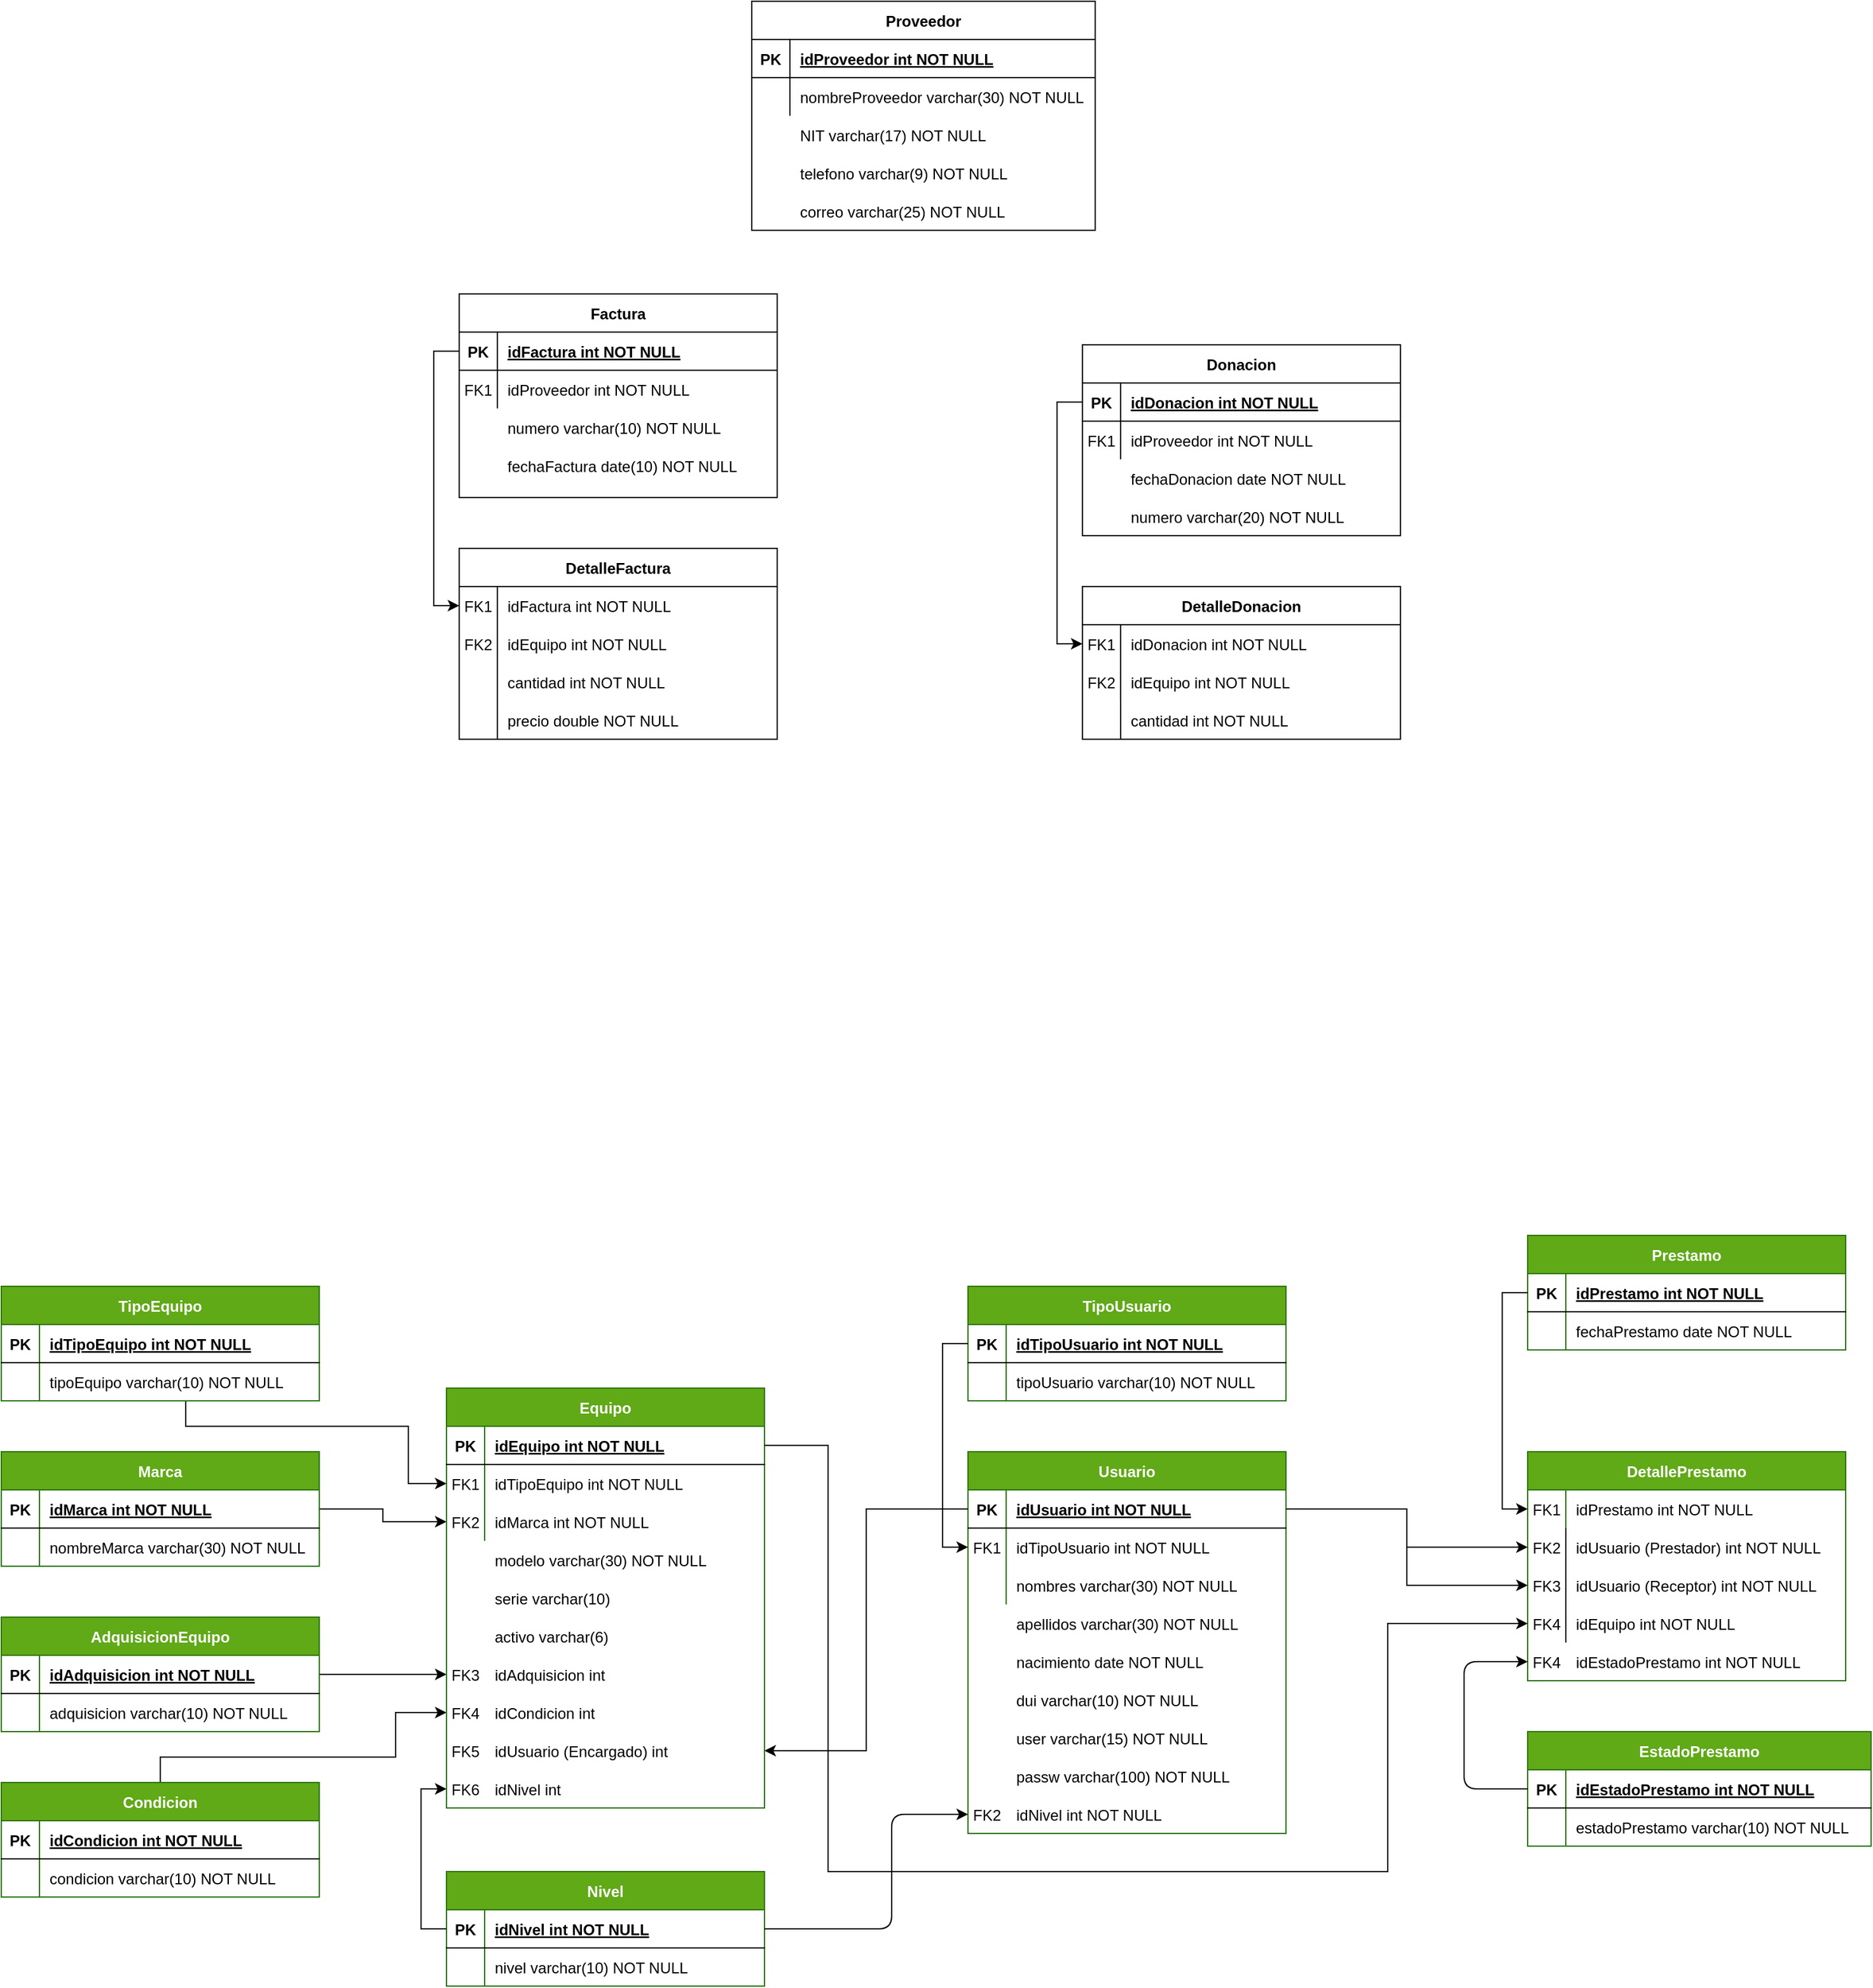 <mxfile>
    <diagram id="R2lEEEUBdFMjLlhIrx00" name="Page-1">
        <mxGraphModel dx="2179" dy="2016" grid="1" gridSize="10" guides="1" tooltips="1" connect="1" arrows="1" fold="1" page="1" pageScale="1" pageWidth="850" pageHeight="1100" math="0" shadow="0" extFonts="Permanent Marker^https://fonts.googleapis.com/css?family=Permanent+Marker">
            <root>
                <mxCell id="0"/>
                <mxCell id="1" parent="0"/>
                <mxCell id="C-vyLk0tnHw3VtMMgP7b-2" value="TipoUsuario" style="shape=table;startSize=30;container=1;collapsible=1;childLayout=tableLayout;fixedRows=1;rowLines=0;fontStyle=1;align=center;resizeLast=1;fillColor=#60a917;fontColor=#ffffff;strokeColor=#2D7600;" parent="1" vertex="1">
                    <mxGeometry x="460" y="390" width="250" height="90" as="geometry"/>
                </mxCell>
                <mxCell id="C-vyLk0tnHw3VtMMgP7b-3" value="" style="shape=partialRectangle;collapsible=0;dropTarget=0;pointerEvents=0;fillColor=none;points=[[0,0.5],[1,0.5]];portConstraint=eastwest;top=0;left=0;right=0;bottom=1;" parent="C-vyLk0tnHw3VtMMgP7b-2" vertex="1">
                    <mxGeometry y="30" width="250" height="30" as="geometry"/>
                </mxCell>
                <mxCell id="C-vyLk0tnHw3VtMMgP7b-4" value="PK" style="shape=partialRectangle;overflow=hidden;connectable=0;fillColor=none;top=0;left=0;bottom=0;right=0;fontStyle=1;" parent="C-vyLk0tnHw3VtMMgP7b-3" vertex="1">
                    <mxGeometry width="30" height="30" as="geometry">
                        <mxRectangle width="30" height="30" as="alternateBounds"/>
                    </mxGeometry>
                </mxCell>
                <mxCell id="C-vyLk0tnHw3VtMMgP7b-5" value="idTipoUsuario int NOT NULL " style="shape=partialRectangle;overflow=hidden;connectable=0;fillColor=none;top=0;left=0;bottom=0;right=0;align=left;spacingLeft=6;fontStyle=5;" parent="C-vyLk0tnHw3VtMMgP7b-3" vertex="1">
                    <mxGeometry x="30" width="220" height="30" as="geometry">
                        <mxRectangle width="220" height="30" as="alternateBounds"/>
                    </mxGeometry>
                </mxCell>
                <mxCell id="C-vyLk0tnHw3VtMMgP7b-6" value="" style="shape=partialRectangle;collapsible=0;dropTarget=0;pointerEvents=0;fillColor=none;points=[[0,0.5],[1,0.5]];portConstraint=eastwest;top=0;left=0;right=0;bottom=0;" parent="C-vyLk0tnHw3VtMMgP7b-2" vertex="1">
                    <mxGeometry y="60" width="250" height="30" as="geometry"/>
                </mxCell>
                <mxCell id="C-vyLk0tnHw3VtMMgP7b-7" value="" style="shape=partialRectangle;overflow=hidden;connectable=0;fillColor=none;top=0;left=0;bottom=0;right=0;" parent="C-vyLk0tnHw3VtMMgP7b-6" vertex="1">
                    <mxGeometry width="30" height="30" as="geometry">
                        <mxRectangle width="30" height="30" as="alternateBounds"/>
                    </mxGeometry>
                </mxCell>
                <mxCell id="C-vyLk0tnHw3VtMMgP7b-8" value="tipoUsuario varchar(10) NOT NULL" style="shape=partialRectangle;overflow=hidden;connectable=0;fillColor=none;top=0;left=0;bottom=0;right=0;align=left;spacingLeft=6;" parent="C-vyLk0tnHw3VtMMgP7b-6" vertex="1">
                    <mxGeometry x="30" width="220" height="30" as="geometry">
                        <mxRectangle width="220" height="30" as="alternateBounds"/>
                    </mxGeometry>
                </mxCell>
                <mxCell id="C-vyLk0tnHw3VtMMgP7b-13" value="Usuario" style="shape=table;startSize=30;container=1;collapsible=1;childLayout=tableLayout;fixedRows=1;rowLines=0;fontStyle=1;align=center;resizeLast=1;fillColor=#60a917;fontColor=#ffffff;strokeColor=#2D7600;" parent="1" vertex="1">
                    <mxGeometry x="460" y="520" width="250" height="300" as="geometry"/>
                </mxCell>
                <mxCell id="C-vyLk0tnHw3VtMMgP7b-14" value="" style="shape=partialRectangle;collapsible=0;dropTarget=0;pointerEvents=0;fillColor=none;points=[[0,0.5],[1,0.5]];portConstraint=eastwest;top=0;left=0;right=0;bottom=1;" parent="C-vyLk0tnHw3VtMMgP7b-13" vertex="1">
                    <mxGeometry y="30" width="250" height="30" as="geometry"/>
                </mxCell>
                <mxCell id="C-vyLk0tnHw3VtMMgP7b-15" value="PK" style="shape=partialRectangle;overflow=hidden;connectable=0;fillColor=none;top=0;left=0;bottom=0;right=0;fontStyle=1;" parent="C-vyLk0tnHw3VtMMgP7b-14" vertex="1">
                    <mxGeometry width="30" height="30" as="geometry">
                        <mxRectangle width="30" height="30" as="alternateBounds"/>
                    </mxGeometry>
                </mxCell>
                <mxCell id="C-vyLk0tnHw3VtMMgP7b-16" value="idUsuario int NOT NULL " style="shape=partialRectangle;overflow=hidden;connectable=0;fillColor=none;top=0;left=0;bottom=0;right=0;align=left;spacingLeft=6;fontStyle=5;" parent="C-vyLk0tnHw3VtMMgP7b-14" vertex="1">
                    <mxGeometry x="30" width="220" height="30" as="geometry">
                        <mxRectangle width="220" height="30" as="alternateBounds"/>
                    </mxGeometry>
                </mxCell>
                <mxCell id="C-vyLk0tnHw3VtMMgP7b-17" value="" style="shape=partialRectangle;collapsible=0;dropTarget=0;pointerEvents=0;fillColor=none;points=[[0,0.5],[1,0.5]];portConstraint=eastwest;top=0;left=0;right=0;bottom=0;" parent="C-vyLk0tnHw3VtMMgP7b-13" vertex="1">
                    <mxGeometry y="60" width="250" height="30" as="geometry"/>
                </mxCell>
                <mxCell id="C-vyLk0tnHw3VtMMgP7b-18" value="FK1" style="shape=partialRectangle;overflow=hidden;connectable=0;fillColor=none;top=0;left=0;bottom=0;right=0;" parent="C-vyLk0tnHw3VtMMgP7b-17" vertex="1">
                    <mxGeometry width="30" height="30" as="geometry">
                        <mxRectangle width="30" height="30" as="alternateBounds"/>
                    </mxGeometry>
                </mxCell>
                <mxCell id="C-vyLk0tnHw3VtMMgP7b-19" value="idTipoUsuario int NOT NULL" style="shape=partialRectangle;overflow=hidden;connectable=0;fillColor=none;top=0;left=0;bottom=0;right=0;align=left;spacingLeft=6;" parent="C-vyLk0tnHw3VtMMgP7b-17" vertex="1">
                    <mxGeometry x="30" width="220" height="30" as="geometry">
                        <mxRectangle width="220" height="30" as="alternateBounds"/>
                    </mxGeometry>
                </mxCell>
                <mxCell id="C-vyLk0tnHw3VtMMgP7b-20" value="" style="shape=partialRectangle;collapsible=0;dropTarget=0;pointerEvents=0;fillColor=none;points=[[0,0.5],[1,0.5]];portConstraint=eastwest;top=0;left=0;right=0;bottom=0;" parent="C-vyLk0tnHw3VtMMgP7b-13" vertex="1">
                    <mxGeometry y="90" width="250" height="30" as="geometry"/>
                </mxCell>
                <mxCell id="C-vyLk0tnHw3VtMMgP7b-21" value="" style="shape=partialRectangle;overflow=hidden;connectable=0;fillColor=none;top=0;left=0;bottom=0;right=0;" parent="C-vyLk0tnHw3VtMMgP7b-20" vertex="1">
                    <mxGeometry width="30" height="30" as="geometry">
                        <mxRectangle width="30" height="30" as="alternateBounds"/>
                    </mxGeometry>
                </mxCell>
                <mxCell id="C-vyLk0tnHw3VtMMgP7b-22" value="nombres varchar(30) NOT NULL" style="shape=partialRectangle;overflow=hidden;connectable=0;fillColor=none;top=0;left=0;bottom=0;right=0;align=left;spacingLeft=6;" parent="C-vyLk0tnHw3VtMMgP7b-20" vertex="1">
                    <mxGeometry x="30" width="220" height="30" as="geometry">
                        <mxRectangle width="220" height="30" as="alternateBounds"/>
                    </mxGeometry>
                </mxCell>
                <mxCell id="zjQAUfuBbK8pLpw8Fvxu-88" style="edgeStyle=orthogonalEdgeStyle;rounded=0;orthogonalLoop=1;jettySize=auto;html=1;entryX=0;entryY=0.5;entryDx=0;entryDy=0;" parent="1" source="C-vyLk0tnHw3VtMMgP7b-23" target="zjQAUfuBbK8pLpw8Fvxu-64" edge="1">
                    <mxGeometry relative="1" as="geometry"/>
                </mxCell>
                <mxCell id="C-vyLk0tnHw3VtMMgP7b-23" value="Marca" style="shape=table;startSize=30;container=1;collapsible=1;childLayout=tableLayout;fixedRows=1;rowLines=0;fontStyle=1;align=center;resizeLast=1;fillColor=#60a917;fontColor=#ffffff;strokeColor=#2D7600;" parent="1" vertex="1">
                    <mxGeometry x="-300" y="520" width="250" height="90" as="geometry"/>
                </mxCell>
                <mxCell id="C-vyLk0tnHw3VtMMgP7b-24" value="" style="shape=partialRectangle;collapsible=0;dropTarget=0;pointerEvents=0;fillColor=none;points=[[0,0.5],[1,0.5]];portConstraint=eastwest;top=0;left=0;right=0;bottom=1;" parent="C-vyLk0tnHw3VtMMgP7b-23" vertex="1">
                    <mxGeometry y="30" width="250" height="30" as="geometry"/>
                </mxCell>
                <mxCell id="C-vyLk0tnHw3VtMMgP7b-25" value="PK" style="shape=partialRectangle;overflow=hidden;connectable=0;fillColor=none;top=0;left=0;bottom=0;right=0;fontStyle=1;" parent="C-vyLk0tnHw3VtMMgP7b-24" vertex="1">
                    <mxGeometry width="30" height="30" as="geometry">
                        <mxRectangle width="30" height="30" as="alternateBounds"/>
                    </mxGeometry>
                </mxCell>
                <mxCell id="C-vyLk0tnHw3VtMMgP7b-26" value="idMarca int NOT NULL " style="shape=partialRectangle;overflow=hidden;connectable=0;fillColor=none;top=0;left=0;bottom=0;right=0;align=left;spacingLeft=6;fontStyle=5;" parent="C-vyLk0tnHw3VtMMgP7b-24" vertex="1">
                    <mxGeometry x="30" width="220" height="30" as="geometry">
                        <mxRectangle width="220" height="30" as="alternateBounds"/>
                    </mxGeometry>
                </mxCell>
                <mxCell id="C-vyLk0tnHw3VtMMgP7b-27" value="" style="shape=partialRectangle;collapsible=0;dropTarget=0;pointerEvents=0;fillColor=none;points=[[0,0.5],[1,0.5]];portConstraint=eastwest;top=0;left=0;right=0;bottom=0;" parent="C-vyLk0tnHw3VtMMgP7b-23" vertex="1">
                    <mxGeometry y="60" width="250" height="30" as="geometry"/>
                </mxCell>
                <mxCell id="C-vyLk0tnHw3VtMMgP7b-28" value="" style="shape=partialRectangle;overflow=hidden;connectable=0;fillColor=none;top=0;left=0;bottom=0;right=0;" parent="C-vyLk0tnHw3VtMMgP7b-27" vertex="1">
                    <mxGeometry width="30" height="30" as="geometry">
                        <mxRectangle width="30" height="30" as="alternateBounds"/>
                    </mxGeometry>
                </mxCell>
                <mxCell id="C-vyLk0tnHw3VtMMgP7b-29" value="nombreMarca varchar(30) NOT NULL" style="shape=partialRectangle;overflow=hidden;connectable=0;fillColor=none;top=0;left=0;bottom=0;right=0;align=left;spacingLeft=6;" parent="C-vyLk0tnHw3VtMMgP7b-27" vertex="1">
                    <mxGeometry x="30" width="220" height="30" as="geometry">
                        <mxRectangle width="220" height="30" as="alternateBounds"/>
                    </mxGeometry>
                </mxCell>
                <mxCell id="zjQAUfuBbK8pLpw8Fvxu-2" value="Nivel" style="shape=table;startSize=30;container=1;collapsible=1;childLayout=tableLayout;fixedRows=1;rowLines=0;fontStyle=1;align=center;resizeLast=1;fillColor=#60a917;fontColor=#ffffff;strokeColor=#2D7600;" parent="1" vertex="1">
                    <mxGeometry x="50" y="850" width="250" height="90" as="geometry"/>
                </mxCell>
                <mxCell id="zjQAUfuBbK8pLpw8Fvxu-3" value="" style="shape=partialRectangle;collapsible=0;dropTarget=0;pointerEvents=0;fillColor=none;points=[[0,0.5],[1,0.5]];portConstraint=eastwest;top=0;left=0;right=0;bottom=1;" parent="zjQAUfuBbK8pLpw8Fvxu-2" vertex="1">
                    <mxGeometry y="30" width="250" height="30" as="geometry"/>
                </mxCell>
                <mxCell id="zjQAUfuBbK8pLpw8Fvxu-4" value="PK" style="shape=partialRectangle;overflow=hidden;connectable=0;fillColor=none;top=0;left=0;bottom=0;right=0;fontStyle=1;" parent="zjQAUfuBbK8pLpw8Fvxu-3" vertex="1">
                    <mxGeometry width="30" height="30" as="geometry">
                        <mxRectangle width="30" height="30" as="alternateBounds"/>
                    </mxGeometry>
                </mxCell>
                <mxCell id="zjQAUfuBbK8pLpw8Fvxu-5" value="idNivel int NOT NULL " style="shape=partialRectangle;overflow=hidden;connectable=0;fillColor=none;top=0;left=0;bottom=0;right=0;align=left;spacingLeft=6;fontStyle=5;" parent="zjQAUfuBbK8pLpw8Fvxu-3" vertex="1">
                    <mxGeometry x="30" width="220" height="30" as="geometry">
                        <mxRectangle width="220" height="30" as="alternateBounds"/>
                    </mxGeometry>
                </mxCell>
                <mxCell id="zjQAUfuBbK8pLpw8Fvxu-6" value="" style="shape=partialRectangle;collapsible=0;dropTarget=0;pointerEvents=0;fillColor=none;points=[[0,0.5],[1,0.5]];portConstraint=eastwest;top=0;left=0;right=0;bottom=0;" parent="zjQAUfuBbK8pLpw8Fvxu-2" vertex="1">
                    <mxGeometry y="60" width="250" height="30" as="geometry"/>
                </mxCell>
                <mxCell id="zjQAUfuBbK8pLpw8Fvxu-7" value="" style="shape=partialRectangle;overflow=hidden;connectable=0;fillColor=none;top=0;left=0;bottom=0;right=0;" parent="zjQAUfuBbK8pLpw8Fvxu-6" vertex="1">
                    <mxGeometry width="30" height="30" as="geometry">
                        <mxRectangle width="30" height="30" as="alternateBounds"/>
                    </mxGeometry>
                </mxCell>
                <mxCell id="zjQAUfuBbK8pLpw8Fvxu-8" value="nivel varchar(10) NOT NULL" style="shape=partialRectangle;overflow=hidden;connectable=0;fillColor=none;top=0;left=0;bottom=0;right=0;align=left;spacingLeft=6;" parent="zjQAUfuBbK8pLpw8Fvxu-6" vertex="1">
                    <mxGeometry x="30" width="220" height="30" as="geometry">
                        <mxRectangle width="220" height="30" as="alternateBounds"/>
                    </mxGeometry>
                </mxCell>
                <mxCell id="zjQAUfuBbK8pLpw8Fvxu-154" style="edgeStyle=orthogonalEdgeStyle;rounded=0;orthogonalLoop=1;jettySize=auto;html=1;entryX=0;entryY=0.5;entryDx=0;entryDy=0;" parent="1" source="zjQAUfuBbK8pLpw8Fvxu-9" target="zjQAUfuBbK8pLpw8Fvxu-90" edge="1">
                    <mxGeometry relative="1" as="geometry">
                        <Array as="points">
                            <mxPoint x="-175" y="760"/>
                            <mxPoint x="10" y="760"/>
                            <mxPoint x="10" y="725"/>
                        </Array>
                    </mxGeometry>
                </mxCell>
                <mxCell id="zjQAUfuBbK8pLpw8Fvxu-9" value="Condicion" style="shape=table;startSize=30;container=1;collapsible=1;childLayout=tableLayout;fixedRows=1;rowLines=0;fontStyle=1;align=center;resizeLast=1;fillColor=#60a917;fontColor=#ffffff;strokeColor=#2D7600;" parent="1" vertex="1">
                    <mxGeometry x="-300" y="780" width="250" height="90" as="geometry"/>
                </mxCell>
                <mxCell id="zjQAUfuBbK8pLpw8Fvxu-10" value="" style="shape=partialRectangle;collapsible=0;dropTarget=0;pointerEvents=0;fillColor=none;points=[[0,0.5],[1,0.5]];portConstraint=eastwest;top=0;left=0;right=0;bottom=1;" parent="zjQAUfuBbK8pLpw8Fvxu-9" vertex="1">
                    <mxGeometry y="30" width="250" height="30" as="geometry"/>
                </mxCell>
                <mxCell id="zjQAUfuBbK8pLpw8Fvxu-11" value="PK" style="shape=partialRectangle;overflow=hidden;connectable=0;fillColor=none;top=0;left=0;bottom=0;right=0;fontStyle=1;" parent="zjQAUfuBbK8pLpw8Fvxu-10" vertex="1">
                    <mxGeometry width="30" height="30" as="geometry">
                        <mxRectangle width="30" height="30" as="alternateBounds"/>
                    </mxGeometry>
                </mxCell>
                <mxCell id="zjQAUfuBbK8pLpw8Fvxu-12" value="idCondicion int NOT NULL " style="shape=partialRectangle;overflow=hidden;connectable=0;fillColor=none;top=0;left=0;bottom=0;right=0;align=left;spacingLeft=6;fontStyle=5;" parent="zjQAUfuBbK8pLpw8Fvxu-10" vertex="1">
                    <mxGeometry x="30" width="220" height="30" as="geometry">
                        <mxRectangle width="220" height="30" as="alternateBounds"/>
                    </mxGeometry>
                </mxCell>
                <mxCell id="zjQAUfuBbK8pLpw8Fvxu-13" value="" style="shape=partialRectangle;collapsible=0;dropTarget=0;pointerEvents=0;fillColor=none;points=[[0,0.5],[1,0.5]];portConstraint=eastwest;top=0;left=0;right=0;bottom=0;" parent="zjQAUfuBbK8pLpw8Fvxu-9" vertex="1">
                    <mxGeometry y="60" width="250" height="30" as="geometry"/>
                </mxCell>
                <mxCell id="zjQAUfuBbK8pLpw8Fvxu-14" value="" style="shape=partialRectangle;overflow=hidden;connectable=0;fillColor=none;top=0;left=0;bottom=0;right=0;" parent="zjQAUfuBbK8pLpw8Fvxu-13" vertex="1">
                    <mxGeometry width="30" height="30" as="geometry">
                        <mxRectangle width="30" height="30" as="alternateBounds"/>
                    </mxGeometry>
                </mxCell>
                <mxCell id="zjQAUfuBbK8pLpw8Fvxu-15" value="condicion varchar(10) NOT NULL" style="shape=partialRectangle;overflow=hidden;connectable=0;fillColor=none;top=0;left=0;bottom=0;right=0;align=left;spacingLeft=6;" parent="zjQAUfuBbK8pLpw8Fvxu-13" vertex="1">
                    <mxGeometry x="30" width="220" height="30" as="geometry">
                        <mxRectangle width="220" height="30" as="alternateBounds"/>
                    </mxGeometry>
                </mxCell>
                <mxCell id="zjQAUfuBbK8pLpw8Fvxu-152" style="edgeStyle=orthogonalEdgeStyle;rounded=0;orthogonalLoop=1;jettySize=auto;html=1;entryX=0;entryY=0.5;entryDx=0;entryDy=0;" parent="1" source="zjQAUfuBbK8pLpw8Fvxu-16" target="zjQAUfuBbK8pLpw8Fvxu-76" edge="1">
                    <mxGeometry relative="1" as="geometry"/>
                </mxCell>
                <mxCell id="zjQAUfuBbK8pLpw8Fvxu-16" value="AdquisicionEquipo" style="shape=table;startSize=30;container=1;collapsible=1;childLayout=tableLayout;fixedRows=1;rowLines=0;fontStyle=1;align=center;resizeLast=1;fillColor=#60a917;fontColor=#ffffff;strokeColor=#2D7600;" parent="1" vertex="1">
                    <mxGeometry x="-300" y="650" width="250" height="90" as="geometry"/>
                </mxCell>
                <mxCell id="zjQAUfuBbK8pLpw8Fvxu-17" value="" style="shape=partialRectangle;collapsible=0;dropTarget=0;pointerEvents=0;fillColor=none;points=[[0,0.5],[1,0.5]];portConstraint=eastwest;top=0;left=0;right=0;bottom=1;" parent="zjQAUfuBbK8pLpw8Fvxu-16" vertex="1">
                    <mxGeometry y="30" width="250" height="30" as="geometry"/>
                </mxCell>
                <mxCell id="zjQAUfuBbK8pLpw8Fvxu-18" value="PK" style="shape=partialRectangle;overflow=hidden;connectable=0;fillColor=none;top=0;left=0;bottom=0;right=0;fontStyle=1;" parent="zjQAUfuBbK8pLpw8Fvxu-17" vertex="1">
                    <mxGeometry width="30" height="30" as="geometry">
                        <mxRectangle width="30" height="30" as="alternateBounds"/>
                    </mxGeometry>
                </mxCell>
                <mxCell id="zjQAUfuBbK8pLpw8Fvxu-19" value="idAdquisicion int NOT NULL " style="shape=partialRectangle;overflow=hidden;connectable=0;fillColor=none;top=0;left=0;bottom=0;right=0;align=left;spacingLeft=6;fontStyle=5;" parent="zjQAUfuBbK8pLpw8Fvxu-17" vertex="1">
                    <mxGeometry x="30" width="220" height="30" as="geometry">
                        <mxRectangle width="220" height="30" as="alternateBounds"/>
                    </mxGeometry>
                </mxCell>
                <mxCell id="zjQAUfuBbK8pLpw8Fvxu-20" value="" style="shape=partialRectangle;collapsible=0;dropTarget=0;pointerEvents=0;fillColor=none;points=[[0,0.5],[1,0.5]];portConstraint=eastwest;top=0;left=0;right=0;bottom=0;" parent="zjQAUfuBbK8pLpw8Fvxu-16" vertex="1">
                    <mxGeometry y="60" width="250" height="30" as="geometry"/>
                </mxCell>
                <mxCell id="zjQAUfuBbK8pLpw8Fvxu-21" value="" style="shape=partialRectangle;overflow=hidden;connectable=0;fillColor=none;top=0;left=0;bottom=0;right=0;" parent="zjQAUfuBbK8pLpw8Fvxu-20" vertex="1">
                    <mxGeometry width="30" height="30" as="geometry">
                        <mxRectangle width="30" height="30" as="alternateBounds"/>
                    </mxGeometry>
                </mxCell>
                <mxCell id="zjQAUfuBbK8pLpw8Fvxu-22" value="adquisicion varchar(10) NOT NULL" style="shape=partialRectangle;overflow=hidden;connectable=0;fillColor=none;top=0;left=0;bottom=0;right=0;align=left;spacingLeft=6;" parent="zjQAUfuBbK8pLpw8Fvxu-20" vertex="1">
                    <mxGeometry x="30" width="220" height="30" as="geometry">
                        <mxRectangle width="220" height="30" as="alternateBounds"/>
                    </mxGeometry>
                </mxCell>
                <mxCell id="zjQAUfuBbK8pLpw8Fvxu-23" value="Prestamo" style="shape=table;startSize=30;container=1;collapsible=1;childLayout=tableLayout;fixedRows=1;rowLines=0;fontStyle=1;align=center;resizeLast=1;fillColor=#60a917;fontColor=#ffffff;strokeColor=#2D7600;" parent="1" vertex="1">
                    <mxGeometry x="900" y="350" width="250" height="90" as="geometry"/>
                </mxCell>
                <mxCell id="zjQAUfuBbK8pLpw8Fvxu-24" value="" style="shape=partialRectangle;collapsible=0;dropTarget=0;pointerEvents=0;fillColor=none;points=[[0,0.5],[1,0.5]];portConstraint=eastwest;top=0;left=0;right=0;bottom=1;" parent="zjQAUfuBbK8pLpw8Fvxu-23" vertex="1">
                    <mxGeometry y="30" width="250" height="30" as="geometry"/>
                </mxCell>
                <mxCell id="zjQAUfuBbK8pLpw8Fvxu-25" value="PK" style="shape=partialRectangle;overflow=hidden;connectable=0;fillColor=none;top=0;left=0;bottom=0;right=0;fontStyle=1;" parent="zjQAUfuBbK8pLpw8Fvxu-24" vertex="1">
                    <mxGeometry width="30" height="30" as="geometry">
                        <mxRectangle width="30" height="30" as="alternateBounds"/>
                    </mxGeometry>
                </mxCell>
                <mxCell id="zjQAUfuBbK8pLpw8Fvxu-26" value="idPrestamo int NOT NULL " style="shape=partialRectangle;overflow=hidden;connectable=0;fillColor=none;top=0;left=0;bottom=0;right=0;align=left;spacingLeft=6;fontStyle=5;" parent="zjQAUfuBbK8pLpw8Fvxu-24" vertex="1">
                    <mxGeometry x="30" width="220" height="30" as="geometry">
                        <mxRectangle width="220" height="30" as="alternateBounds"/>
                    </mxGeometry>
                </mxCell>
                <mxCell id="zjQAUfuBbK8pLpw8Fvxu-27" value="" style="shape=partialRectangle;collapsible=0;dropTarget=0;pointerEvents=0;fillColor=none;points=[[0,0.5],[1,0.5]];portConstraint=eastwest;top=0;left=0;right=0;bottom=0;" parent="zjQAUfuBbK8pLpw8Fvxu-23" vertex="1">
                    <mxGeometry y="60" width="250" height="30" as="geometry"/>
                </mxCell>
                <mxCell id="zjQAUfuBbK8pLpw8Fvxu-28" value="" style="shape=partialRectangle;overflow=hidden;connectable=0;fillColor=none;top=0;left=0;bottom=0;right=0;" parent="zjQAUfuBbK8pLpw8Fvxu-27" vertex="1">
                    <mxGeometry width="30" height="30" as="geometry">
                        <mxRectangle width="30" height="30" as="alternateBounds"/>
                    </mxGeometry>
                </mxCell>
                <mxCell id="zjQAUfuBbK8pLpw8Fvxu-29" value="fechaPrestamo date NOT NULL" style="shape=partialRectangle;overflow=hidden;connectable=0;fillColor=none;top=0;left=0;bottom=0;right=0;align=left;spacingLeft=6;" parent="zjQAUfuBbK8pLpw8Fvxu-27" vertex="1">
                    <mxGeometry x="30" width="220" height="30" as="geometry">
                        <mxRectangle width="220" height="30" as="alternateBounds"/>
                    </mxGeometry>
                </mxCell>
                <mxCell id="zjQAUfuBbK8pLpw8Fvxu-30" value="Factura" style="shape=table;startSize=30;container=1;collapsible=1;childLayout=tableLayout;fixedRows=1;rowLines=0;fontStyle=1;align=center;resizeLast=1;" parent="1" vertex="1">
                    <mxGeometry x="60" y="-390" width="250" height="160" as="geometry"/>
                </mxCell>
                <mxCell id="zjQAUfuBbK8pLpw8Fvxu-31" value="" style="shape=partialRectangle;collapsible=0;dropTarget=0;pointerEvents=0;fillColor=none;points=[[0,0.5],[1,0.5]];portConstraint=eastwest;top=0;left=0;right=0;bottom=1;" parent="zjQAUfuBbK8pLpw8Fvxu-30" vertex="1">
                    <mxGeometry y="30" width="250" height="30" as="geometry"/>
                </mxCell>
                <mxCell id="zjQAUfuBbK8pLpw8Fvxu-32" value="PK" style="shape=partialRectangle;overflow=hidden;connectable=0;fillColor=none;top=0;left=0;bottom=0;right=0;fontStyle=1;" parent="zjQAUfuBbK8pLpw8Fvxu-31" vertex="1">
                    <mxGeometry width="30" height="30" as="geometry">
                        <mxRectangle width="30" height="30" as="alternateBounds"/>
                    </mxGeometry>
                </mxCell>
                <mxCell id="zjQAUfuBbK8pLpw8Fvxu-33" value="idFactura int NOT NULL " style="shape=partialRectangle;overflow=hidden;connectable=0;fillColor=none;top=0;left=0;bottom=0;right=0;align=left;spacingLeft=6;fontStyle=5;" parent="zjQAUfuBbK8pLpw8Fvxu-31" vertex="1">
                    <mxGeometry x="30" width="220" height="30" as="geometry">
                        <mxRectangle width="220" height="30" as="alternateBounds"/>
                    </mxGeometry>
                </mxCell>
                <mxCell id="zjQAUfuBbK8pLpw8Fvxu-34" value="" style="shape=partialRectangle;collapsible=0;dropTarget=0;pointerEvents=0;fillColor=none;points=[[0,0.5],[1,0.5]];portConstraint=eastwest;top=0;left=0;right=0;bottom=0;" parent="zjQAUfuBbK8pLpw8Fvxu-30" vertex="1">
                    <mxGeometry y="60" width="250" height="30" as="geometry"/>
                </mxCell>
                <mxCell id="zjQAUfuBbK8pLpw8Fvxu-35" value="FK1" style="shape=partialRectangle;overflow=hidden;connectable=0;fillColor=none;top=0;left=0;bottom=0;right=0;" parent="zjQAUfuBbK8pLpw8Fvxu-34" vertex="1">
                    <mxGeometry width="30" height="30" as="geometry">
                        <mxRectangle width="30" height="30" as="alternateBounds"/>
                    </mxGeometry>
                </mxCell>
                <mxCell id="zjQAUfuBbK8pLpw8Fvxu-36" value="idProveedor int NOT NULL" style="shape=partialRectangle;overflow=hidden;connectable=0;fillColor=none;top=0;left=0;bottom=0;right=0;align=left;spacingLeft=6;" parent="zjQAUfuBbK8pLpw8Fvxu-34" vertex="1">
                    <mxGeometry x="30" width="220" height="30" as="geometry">
                        <mxRectangle width="220" height="30" as="alternateBounds"/>
                    </mxGeometry>
                </mxCell>
                <mxCell id="zjQAUfuBbK8pLpw8Fvxu-37" style="edgeStyle=orthogonalEdgeStyle;rounded=0;orthogonalLoop=1;jettySize=auto;html=1;entryX=0;entryY=0.5;entryDx=0;entryDy=0;" parent="1" source="C-vyLk0tnHw3VtMMgP7b-3" target="C-vyLk0tnHw3VtMMgP7b-17" edge="1">
                    <mxGeometry relative="1" as="geometry"/>
                </mxCell>
                <mxCell id="zjQAUfuBbK8pLpw8Fvxu-42" value="" style="shape=partialRectangle;collapsible=0;dropTarget=0;pointerEvents=0;fillColor=none;points=[[0,0.5],[1,0.5]];portConstraint=eastwest;top=0;left=0;right=0;bottom=0;" parent="1" vertex="1">
                    <mxGeometry x="460" y="640" width="250" height="30" as="geometry"/>
                </mxCell>
                <mxCell id="zjQAUfuBbK8pLpw8Fvxu-43" value="" style="shape=partialRectangle;overflow=hidden;connectable=0;fillColor=none;top=0;left=0;bottom=0;right=0;" parent="zjQAUfuBbK8pLpw8Fvxu-42" vertex="1">
                    <mxGeometry width="30" height="30" as="geometry">
                        <mxRectangle width="30" height="30" as="alternateBounds"/>
                    </mxGeometry>
                </mxCell>
                <mxCell id="zjQAUfuBbK8pLpw8Fvxu-44" value="apellidos varchar(30) NOT NULL" style="shape=partialRectangle;overflow=hidden;connectable=0;fillColor=none;top=0;left=0;bottom=0;right=0;align=left;spacingLeft=6;" parent="zjQAUfuBbK8pLpw8Fvxu-42" vertex="1">
                    <mxGeometry x="30" width="220" height="30" as="geometry">
                        <mxRectangle width="220" height="30" as="alternateBounds"/>
                    </mxGeometry>
                </mxCell>
                <mxCell id="zjQAUfuBbK8pLpw8Fvxu-45" value="" style="shape=partialRectangle;collapsible=0;dropTarget=0;pointerEvents=0;fillColor=none;points=[[0,0.5],[1,0.5]];portConstraint=eastwest;top=0;left=0;right=0;bottom=0;" parent="1" vertex="1">
                    <mxGeometry x="460" y="670" width="250" height="30" as="geometry"/>
                </mxCell>
                <mxCell id="zjQAUfuBbK8pLpw8Fvxu-46" value="" style="shape=partialRectangle;overflow=hidden;connectable=0;fillColor=none;top=0;left=0;bottom=0;right=0;" parent="zjQAUfuBbK8pLpw8Fvxu-45" vertex="1">
                    <mxGeometry width="30" height="30" as="geometry">
                        <mxRectangle width="30" height="30" as="alternateBounds"/>
                    </mxGeometry>
                </mxCell>
                <mxCell id="zjQAUfuBbK8pLpw8Fvxu-47" value="nacimiento date NOT NULL" style="shape=partialRectangle;overflow=hidden;connectable=0;fillColor=none;top=0;left=0;bottom=0;right=0;align=left;spacingLeft=6;" parent="zjQAUfuBbK8pLpw8Fvxu-45" vertex="1">
                    <mxGeometry x="30" width="220" height="30" as="geometry">
                        <mxRectangle width="220" height="30" as="alternateBounds"/>
                    </mxGeometry>
                </mxCell>
                <mxCell id="zjQAUfuBbK8pLpw8Fvxu-48" value="" style="shape=partialRectangle;collapsible=0;dropTarget=0;pointerEvents=0;fillColor=none;points=[[0,0.5],[1,0.5]];portConstraint=eastwest;top=0;left=0;right=0;bottom=0;" parent="1" vertex="1">
                    <mxGeometry x="460" y="700" width="250" height="30" as="geometry"/>
                </mxCell>
                <mxCell id="zjQAUfuBbK8pLpw8Fvxu-49" value="" style="shape=partialRectangle;overflow=hidden;connectable=0;fillColor=none;top=0;left=0;bottom=0;right=0;" parent="zjQAUfuBbK8pLpw8Fvxu-48" vertex="1">
                    <mxGeometry width="30" height="30" as="geometry">
                        <mxRectangle width="30" height="30" as="alternateBounds"/>
                    </mxGeometry>
                </mxCell>
                <mxCell id="zjQAUfuBbK8pLpw8Fvxu-50" value="dui varchar(10) NOT NULL" style="shape=partialRectangle;overflow=hidden;connectable=0;fillColor=none;top=0;left=0;bottom=0;right=0;align=left;spacingLeft=6;" parent="zjQAUfuBbK8pLpw8Fvxu-48" vertex="1">
                    <mxGeometry x="30" width="220" height="30" as="geometry">
                        <mxRectangle width="220" height="30" as="alternateBounds"/>
                    </mxGeometry>
                </mxCell>
                <mxCell id="zjQAUfuBbK8pLpw8Fvxu-51" value="" style="shape=partialRectangle;collapsible=0;dropTarget=0;pointerEvents=0;fillColor=none;points=[[0,0.5],[1,0.5]];portConstraint=eastwest;top=0;left=0;right=0;bottom=0;" parent="1" vertex="1">
                    <mxGeometry x="460" y="730" width="250" height="30" as="geometry"/>
                </mxCell>
                <mxCell id="zjQAUfuBbK8pLpw8Fvxu-52" value="" style="shape=partialRectangle;overflow=hidden;connectable=0;fillColor=none;top=0;left=0;bottom=0;right=0;" parent="zjQAUfuBbK8pLpw8Fvxu-51" vertex="1">
                    <mxGeometry width="30" height="30" as="geometry">
                        <mxRectangle width="30" height="30" as="alternateBounds"/>
                    </mxGeometry>
                </mxCell>
                <mxCell id="zjQAUfuBbK8pLpw8Fvxu-53" value="user varchar(15) NOT NULL" style="shape=partialRectangle;overflow=hidden;connectable=0;fillColor=none;top=0;left=0;bottom=0;right=0;align=left;spacingLeft=6;" parent="zjQAUfuBbK8pLpw8Fvxu-51" vertex="1">
                    <mxGeometry x="30" width="220" height="30" as="geometry">
                        <mxRectangle width="220" height="30" as="alternateBounds"/>
                    </mxGeometry>
                </mxCell>
                <mxCell id="zjQAUfuBbK8pLpw8Fvxu-54" value="passw varchar(100) NOT NULL" style="shape=partialRectangle;overflow=hidden;connectable=0;fillColor=none;top=0;left=0;bottom=0;right=0;align=left;spacingLeft=6;" parent="1" vertex="1">
                    <mxGeometry x="490" y="760" width="220" height="30" as="geometry">
                        <mxRectangle width="220" height="30" as="alternateBounds"/>
                    </mxGeometry>
                </mxCell>
                <mxCell id="zjQAUfuBbK8pLpw8Fvxu-57" value="Equipo" style="shape=table;startSize=30;container=1;collapsible=1;childLayout=tableLayout;fixedRows=1;rowLines=0;fontStyle=1;align=center;resizeLast=1;fillColor=#60a917;fontColor=#ffffff;strokeColor=#2D7600;" parent="1" vertex="1">
                    <mxGeometry x="50" y="470" width="250" height="330" as="geometry"/>
                </mxCell>
                <mxCell id="zjQAUfuBbK8pLpw8Fvxu-58" value="" style="shape=partialRectangle;collapsible=0;dropTarget=0;pointerEvents=0;fillColor=none;points=[[0,0.5],[1,0.5]];portConstraint=eastwest;top=0;left=0;right=0;bottom=1;" parent="zjQAUfuBbK8pLpw8Fvxu-57" vertex="1">
                    <mxGeometry y="30" width="250" height="30" as="geometry"/>
                </mxCell>
                <mxCell id="zjQAUfuBbK8pLpw8Fvxu-59" value="PK" style="shape=partialRectangle;overflow=hidden;connectable=0;fillColor=none;top=0;left=0;bottom=0;right=0;fontStyle=1;" parent="zjQAUfuBbK8pLpw8Fvxu-58" vertex="1">
                    <mxGeometry width="30" height="30" as="geometry">
                        <mxRectangle width="30" height="30" as="alternateBounds"/>
                    </mxGeometry>
                </mxCell>
                <mxCell id="zjQAUfuBbK8pLpw8Fvxu-60" value="idEquipo int NOT NULL " style="shape=partialRectangle;overflow=hidden;connectable=0;fillColor=none;top=0;left=0;bottom=0;right=0;align=left;spacingLeft=6;fontStyle=5;" parent="zjQAUfuBbK8pLpw8Fvxu-58" vertex="1">
                    <mxGeometry x="30" width="220" height="30" as="geometry">
                        <mxRectangle width="220" height="30" as="alternateBounds"/>
                    </mxGeometry>
                </mxCell>
                <mxCell id="zjQAUfuBbK8pLpw8Fvxu-61" value="" style="shape=partialRectangle;collapsible=0;dropTarget=0;pointerEvents=0;fillColor=none;points=[[0,0.5],[1,0.5]];portConstraint=eastwest;top=0;left=0;right=0;bottom=0;" parent="zjQAUfuBbK8pLpw8Fvxu-57" vertex="1">
                    <mxGeometry y="60" width="250" height="30" as="geometry"/>
                </mxCell>
                <mxCell id="zjQAUfuBbK8pLpw8Fvxu-62" value="FK1" style="shape=partialRectangle;overflow=hidden;connectable=0;fillColor=none;top=0;left=0;bottom=0;right=0;" parent="zjQAUfuBbK8pLpw8Fvxu-61" vertex="1">
                    <mxGeometry width="30" height="30" as="geometry">
                        <mxRectangle width="30" height="30" as="alternateBounds"/>
                    </mxGeometry>
                </mxCell>
                <mxCell id="zjQAUfuBbK8pLpw8Fvxu-63" value="idTipoEquipo int NOT NULL" style="shape=partialRectangle;overflow=hidden;connectable=0;fillColor=none;top=0;left=0;bottom=0;right=0;align=left;spacingLeft=6;" parent="zjQAUfuBbK8pLpw8Fvxu-61" vertex="1">
                    <mxGeometry x="30" width="220" height="30" as="geometry">
                        <mxRectangle width="220" height="30" as="alternateBounds"/>
                    </mxGeometry>
                </mxCell>
                <mxCell id="zjQAUfuBbK8pLpw8Fvxu-64" value="" style="shape=partialRectangle;collapsible=0;dropTarget=0;pointerEvents=0;fillColor=none;points=[[0,0.5],[1,0.5]];portConstraint=eastwest;top=0;left=0;right=0;bottom=0;" parent="zjQAUfuBbK8pLpw8Fvxu-57" vertex="1">
                    <mxGeometry y="90" width="250" height="30" as="geometry"/>
                </mxCell>
                <mxCell id="zjQAUfuBbK8pLpw8Fvxu-65" value="FK2" style="shape=partialRectangle;overflow=hidden;connectable=0;fillColor=none;top=0;left=0;bottom=0;right=0;" parent="zjQAUfuBbK8pLpw8Fvxu-64" vertex="1">
                    <mxGeometry width="30" height="30" as="geometry">
                        <mxRectangle width="30" height="30" as="alternateBounds"/>
                    </mxGeometry>
                </mxCell>
                <mxCell id="zjQAUfuBbK8pLpw8Fvxu-66" value="idMarca int NOT NULL" style="shape=partialRectangle;overflow=hidden;connectable=0;fillColor=none;top=0;left=0;bottom=0;right=0;align=left;spacingLeft=6;" parent="zjQAUfuBbK8pLpw8Fvxu-64" vertex="1">
                    <mxGeometry x="30" width="220" height="30" as="geometry">
                        <mxRectangle width="220" height="30" as="alternateBounds"/>
                    </mxGeometry>
                </mxCell>
                <mxCell id="zjQAUfuBbK8pLpw8Fvxu-67" value="" style="shape=partialRectangle;collapsible=0;dropTarget=0;pointerEvents=0;fillColor=none;points=[[0,0.5],[1,0.5]];portConstraint=eastwest;top=0;left=0;right=0;bottom=0;" parent="1" vertex="1">
                    <mxGeometry x="50" y="590" width="250" height="30" as="geometry"/>
                </mxCell>
                <mxCell id="zjQAUfuBbK8pLpw8Fvxu-68" value="" style="shape=partialRectangle;overflow=hidden;connectable=0;fillColor=none;top=0;left=0;bottom=0;right=0;" parent="zjQAUfuBbK8pLpw8Fvxu-67" vertex="1">
                    <mxGeometry width="30" height="30" as="geometry">
                        <mxRectangle width="30" height="30" as="alternateBounds"/>
                    </mxGeometry>
                </mxCell>
                <mxCell id="zjQAUfuBbK8pLpw8Fvxu-69" value="modelo varchar(30) NOT NULL" style="shape=partialRectangle;overflow=hidden;connectable=0;fillColor=none;top=0;left=0;bottom=0;right=0;align=left;spacingLeft=6;" parent="zjQAUfuBbK8pLpw8Fvxu-67" vertex="1">
                    <mxGeometry x="30" width="220" height="30" as="geometry">
                        <mxRectangle width="220" height="30" as="alternateBounds"/>
                    </mxGeometry>
                </mxCell>
                <mxCell id="zjQAUfuBbK8pLpw8Fvxu-70" value="" style="shape=partialRectangle;collapsible=0;dropTarget=0;pointerEvents=0;fillColor=none;points=[[0,0.5],[1,0.5]];portConstraint=eastwest;top=0;left=0;right=0;bottom=0;" parent="1" vertex="1">
                    <mxGeometry x="50" y="620" width="250" height="30" as="geometry"/>
                </mxCell>
                <mxCell id="zjQAUfuBbK8pLpw8Fvxu-71" value="" style="shape=partialRectangle;overflow=hidden;connectable=0;fillColor=none;top=0;left=0;bottom=0;right=0;" parent="zjQAUfuBbK8pLpw8Fvxu-70" vertex="1">
                    <mxGeometry width="30" height="30" as="geometry">
                        <mxRectangle width="30" height="30" as="alternateBounds"/>
                    </mxGeometry>
                </mxCell>
                <mxCell id="zjQAUfuBbK8pLpw8Fvxu-72" value="serie varchar(10)" style="shape=partialRectangle;overflow=hidden;connectable=0;fillColor=none;top=0;left=0;bottom=0;right=0;align=left;spacingLeft=6;" parent="zjQAUfuBbK8pLpw8Fvxu-70" vertex="1">
                    <mxGeometry x="30" width="220" height="30" as="geometry">
                        <mxRectangle width="220" height="30" as="alternateBounds"/>
                    </mxGeometry>
                </mxCell>
                <mxCell id="zjQAUfuBbK8pLpw8Fvxu-73" value="" style="shape=partialRectangle;collapsible=0;dropTarget=0;pointerEvents=0;fillColor=none;points=[[0,0.5],[1,0.5]];portConstraint=eastwest;top=0;left=0;right=0;bottom=0;" parent="1" vertex="1">
                    <mxGeometry x="50" y="650" width="250" height="30" as="geometry"/>
                </mxCell>
                <mxCell id="zjQAUfuBbK8pLpw8Fvxu-74" value="" style="shape=partialRectangle;overflow=hidden;connectable=0;fillColor=none;top=0;left=0;bottom=0;right=0;" parent="zjQAUfuBbK8pLpw8Fvxu-73" vertex="1">
                    <mxGeometry width="30" height="30" as="geometry">
                        <mxRectangle width="30" height="30" as="alternateBounds"/>
                    </mxGeometry>
                </mxCell>
                <mxCell id="zjQAUfuBbK8pLpw8Fvxu-75" value="activo varchar(6)" style="shape=partialRectangle;overflow=hidden;connectable=0;fillColor=none;top=0;left=0;bottom=0;right=0;align=left;spacingLeft=6;" parent="zjQAUfuBbK8pLpw8Fvxu-73" vertex="1">
                    <mxGeometry x="30" width="220" height="30" as="geometry">
                        <mxRectangle width="220" height="30" as="alternateBounds"/>
                    </mxGeometry>
                </mxCell>
                <mxCell id="zjQAUfuBbK8pLpw8Fvxu-76" value="" style="shape=partialRectangle;collapsible=0;dropTarget=0;pointerEvents=0;fillColor=none;points=[[0,0.5],[1,0.5]];portConstraint=eastwest;top=0;left=0;right=0;bottom=0;" parent="1" vertex="1">
                    <mxGeometry x="50" y="680" width="250" height="30" as="geometry"/>
                </mxCell>
                <mxCell id="zjQAUfuBbK8pLpw8Fvxu-77" value="FK3" style="shape=partialRectangle;overflow=hidden;connectable=0;fillColor=none;top=0;left=0;bottom=0;right=0;" parent="zjQAUfuBbK8pLpw8Fvxu-76" vertex="1">
                    <mxGeometry width="30" height="30" as="geometry">
                        <mxRectangle width="30" height="30" as="alternateBounds"/>
                    </mxGeometry>
                </mxCell>
                <mxCell id="zjQAUfuBbK8pLpw8Fvxu-78" value="idAdquisicion int" style="shape=partialRectangle;overflow=hidden;connectable=0;fillColor=none;top=0;left=0;bottom=0;right=0;align=left;spacingLeft=6;" parent="zjQAUfuBbK8pLpw8Fvxu-76" vertex="1">
                    <mxGeometry x="30" width="220" height="30" as="geometry">
                        <mxRectangle width="220" height="30" as="alternateBounds"/>
                    </mxGeometry>
                </mxCell>
                <mxCell id="zjQAUfuBbK8pLpw8Fvxu-89" style="edgeStyle=orthogonalEdgeStyle;rounded=0;orthogonalLoop=1;jettySize=auto;html=1;entryX=0;entryY=0.5;entryDx=0;entryDy=0;" parent="1" source="zjQAUfuBbK8pLpw8Fvxu-81" target="zjQAUfuBbK8pLpw8Fvxu-61" edge="1">
                    <mxGeometry relative="1" as="geometry">
                        <Array as="points">
                            <mxPoint x="-155" y="500"/>
                            <mxPoint x="20" y="500"/>
                            <mxPoint x="20" y="545"/>
                        </Array>
                    </mxGeometry>
                </mxCell>
                <mxCell id="zjQAUfuBbK8pLpw8Fvxu-81" value="TipoEquipo" style="shape=table;startSize=30;container=1;collapsible=1;childLayout=tableLayout;fixedRows=1;rowLines=0;fontStyle=1;align=center;resizeLast=1;fillColor=#60a917;fontColor=#ffffff;strokeColor=#2D7600;" parent="1" vertex="1">
                    <mxGeometry x="-300" y="390" width="250" height="90" as="geometry"/>
                </mxCell>
                <mxCell id="zjQAUfuBbK8pLpw8Fvxu-82" value="" style="shape=partialRectangle;collapsible=0;dropTarget=0;pointerEvents=0;fillColor=none;points=[[0,0.5],[1,0.5]];portConstraint=eastwest;top=0;left=0;right=0;bottom=1;" parent="zjQAUfuBbK8pLpw8Fvxu-81" vertex="1">
                    <mxGeometry y="30" width="250" height="30" as="geometry"/>
                </mxCell>
                <mxCell id="zjQAUfuBbK8pLpw8Fvxu-83" value="PK" style="shape=partialRectangle;overflow=hidden;connectable=0;fillColor=none;top=0;left=0;bottom=0;right=0;fontStyle=1;" parent="zjQAUfuBbK8pLpw8Fvxu-82" vertex="1">
                    <mxGeometry width="30" height="30" as="geometry">
                        <mxRectangle width="30" height="30" as="alternateBounds"/>
                    </mxGeometry>
                </mxCell>
                <mxCell id="zjQAUfuBbK8pLpw8Fvxu-84" value="idTipoEquipo int NOT NULL " style="shape=partialRectangle;overflow=hidden;connectable=0;fillColor=none;top=0;left=0;bottom=0;right=0;align=left;spacingLeft=6;fontStyle=5;" parent="zjQAUfuBbK8pLpw8Fvxu-82" vertex="1">
                    <mxGeometry x="30" width="220" height="30" as="geometry">
                        <mxRectangle width="220" height="30" as="alternateBounds"/>
                    </mxGeometry>
                </mxCell>
                <mxCell id="zjQAUfuBbK8pLpw8Fvxu-85" value="" style="shape=partialRectangle;collapsible=0;dropTarget=0;pointerEvents=0;fillColor=none;points=[[0,0.5],[1,0.5]];portConstraint=eastwest;top=0;left=0;right=0;bottom=0;" parent="zjQAUfuBbK8pLpw8Fvxu-81" vertex="1">
                    <mxGeometry y="60" width="250" height="30" as="geometry"/>
                </mxCell>
                <mxCell id="zjQAUfuBbK8pLpw8Fvxu-86" value="" style="shape=partialRectangle;overflow=hidden;connectable=0;fillColor=none;top=0;left=0;bottom=0;right=0;" parent="zjQAUfuBbK8pLpw8Fvxu-85" vertex="1">
                    <mxGeometry width="30" height="30" as="geometry">
                        <mxRectangle width="30" height="30" as="alternateBounds"/>
                    </mxGeometry>
                </mxCell>
                <mxCell id="zjQAUfuBbK8pLpw8Fvxu-87" value="tipoEquipo varchar(10) NOT NULL" style="shape=partialRectangle;overflow=hidden;connectable=0;fillColor=none;top=0;left=0;bottom=0;right=0;align=left;spacingLeft=6;" parent="zjQAUfuBbK8pLpw8Fvxu-85" vertex="1">
                    <mxGeometry x="30" width="220" height="30" as="geometry">
                        <mxRectangle width="220" height="30" as="alternateBounds"/>
                    </mxGeometry>
                </mxCell>
                <mxCell id="zjQAUfuBbK8pLpw8Fvxu-90" value="" style="shape=partialRectangle;collapsible=0;dropTarget=0;pointerEvents=0;fillColor=none;points=[[0,0.5],[1,0.5]];portConstraint=eastwest;top=0;left=0;right=0;bottom=0;" parent="1" vertex="1">
                    <mxGeometry x="50" y="710" width="250" height="30" as="geometry"/>
                </mxCell>
                <mxCell id="zjQAUfuBbK8pLpw8Fvxu-91" value="FK4" style="shape=partialRectangle;overflow=hidden;connectable=0;fillColor=none;top=0;left=0;bottom=0;right=0;" parent="zjQAUfuBbK8pLpw8Fvxu-90" vertex="1">
                    <mxGeometry width="30" height="30" as="geometry">
                        <mxRectangle width="30" height="30" as="alternateBounds"/>
                    </mxGeometry>
                </mxCell>
                <mxCell id="zjQAUfuBbK8pLpw8Fvxu-92" value="idCondicion int " style="shape=partialRectangle;overflow=hidden;connectable=0;fillColor=none;top=0;left=0;bottom=0;right=0;align=left;spacingLeft=6;" parent="zjQAUfuBbK8pLpw8Fvxu-90" vertex="1">
                    <mxGeometry x="30" width="220" height="30" as="geometry">
                        <mxRectangle width="220" height="30" as="alternateBounds"/>
                    </mxGeometry>
                </mxCell>
                <mxCell id="zjQAUfuBbK8pLpw8Fvxu-93" value="" style="shape=partialRectangle;collapsible=0;dropTarget=0;pointerEvents=0;fillColor=none;points=[[0,0.5],[1,0.5]];portConstraint=eastwest;top=0;left=0;right=0;bottom=0;" parent="1" vertex="1">
                    <mxGeometry x="50" y="740" width="250" height="30" as="geometry"/>
                </mxCell>
                <mxCell id="zjQAUfuBbK8pLpw8Fvxu-94" value="FK5" style="shape=partialRectangle;overflow=hidden;connectable=0;fillColor=none;top=0;left=0;bottom=0;right=0;" parent="zjQAUfuBbK8pLpw8Fvxu-93" vertex="1">
                    <mxGeometry width="30" height="30" as="geometry">
                        <mxRectangle width="30" height="30" as="alternateBounds"/>
                    </mxGeometry>
                </mxCell>
                <mxCell id="zjQAUfuBbK8pLpw8Fvxu-95" value="idUsuario (Encargado) int" style="shape=partialRectangle;overflow=hidden;connectable=0;fillColor=none;top=0;left=0;bottom=0;right=0;align=left;spacingLeft=6;" parent="zjQAUfuBbK8pLpw8Fvxu-93" vertex="1">
                    <mxGeometry x="30" width="220" height="30" as="geometry">
                        <mxRectangle width="220" height="30" as="alternateBounds"/>
                    </mxGeometry>
                </mxCell>
                <mxCell id="zjQAUfuBbK8pLpw8Fvxu-96" value="" style="shape=partialRectangle;collapsible=0;dropTarget=0;pointerEvents=0;fillColor=none;points=[[0,0.5],[1,0.5]];portConstraint=eastwest;top=0;left=0;right=0;bottom=0;" parent="1" vertex="1">
                    <mxGeometry x="50" y="770" width="250" height="30" as="geometry"/>
                </mxCell>
                <mxCell id="zjQAUfuBbK8pLpw8Fvxu-97" value="FK6" style="shape=partialRectangle;overflow=hidden;connectable=0;fillColor=none;top=0;left=0;bottom=0;right=0;" parent="zjQAUfuBbK8pLpw8Fvxu-96" vertex="1">
                    <mxGeometry width="30" height="30" as="geometry">
                        <mxRectangle width="30" height="30" as="alternateBounds"/>
                    </mxGeometry>
                </mxCell>
                <mxCell id="zjQAUfuBbK8pLpw8Fvxu-98" value="idNivel int" style="shape=partialRectangle;overflow=hidden;connectable=0;fillColor=none;top=0;left=0;bottom=0;right=0;align=left;spacingLeft=6;" parent="zjQAUfuBbK8pLpw8Fvxu-96" vertex="1">
                    <mxGeometry x="30" width="220" height="30" as="geometry">
                        <mxRectangle width="220" height="30" as="alternateBounds"/>
                    </mxGeometry>
                </mxCell>
                <mxCell id="zjQAUfuBbK8pLpw8Fvxu-99" value="DetalleFactura" style="shape=table;startSize=30;container=1;collapsible=1;childLayout=tableLayout;fixedRows=1;rowLines=0;fontStyle=1;align=center;resizeLast=1;" parent="1" vertex="1">
                    <mxGeometry x="60" y="-190" width="250" height="150" as="geometry"/>
                </mxCell>
                <mxCell id="zjQAUfuBbK8pLpw8Fvxu-103" value="" style="shape=partialRectangle;collapsible=0;dropTarget=0;pointerEvents=0;fillColor=none;points=[[0,0.5],[1,0.5]];portConstraint=eastwest;top=0;left=0;right=0;bottom=0;" parent="zjQAUfuBbK8pLpw8Fvxu-99" vertex="1">
                    <mxGeometry y="30" width="250" height="30" as="geometry"/>
                </mxCell>
                <mxCell id="zjQAUfuBbK8pLpw8Fvxu-104" value="" style="shape=partialRectangle;overflow=hidden;connectable=0;fillColor=none;top=0;left=0;bottom=0;right=0;" parent="zjQAUfuBbK8pLpw8Fvxu-103" vertex="1">
                    <mxGeometry width="30" height="30" as="geometry">
                        <mxRectangle width="30" height="30" as="alternateBounds"/>
                    </mxGeometry>
                </mxCell>
                <mxCell id="zjQAUfuBbK8pLpw8Fvxu-105" value="" style="shape=partialRectangle;overflow=hidden;connectable=0;fillColor=none;top=0;left=0;bottom=0;right=0;align=left;spacingLeft=6;" parent="zjQAUfuBbK8pLpw8Fvxu-103" vertex="1">
                    <mxGeometry x="30" width="220" height="30" as="geometry">
                        <mxRectangle width="220" height="30" as="alternateBounds"/>
                    </mxGeometry>
                </mxCell>
                <mxCell id="zjQAUfuBbK8pLpw8Fvxu-106" value="" style="shape=partialRectangle;collapsible=0;dropTarget=0;pointerEvents=0;fillColor=none;points=[[0,0.5],[1,0.5]];portConstraint=eastwest;top=0;left=0;right=0;bottom=0;" parent="1" vertex="1">
                    <mxGeometry x="60" y="-160" width="250" height="30" as="geometry"/>
                </mxCell>
                <mxCell id="zjQAUfuBbK8pLpw8Fvxu-107" value="FK1" style="shape=partialRectangle;overflow=hidden;connectable=0;fillColor=none;top=0;left=0;bottom=0;right=0;" parent="zjQAUfuBbK8pLpw8Fvxu-106" vertex="1">
                    <mxGeometry width="30" height="30" as="geometry">
                        <mxRectangle width="30" height="30" as="alternateBounds"/>
                    </mxGeometry>
                </mxCell>
                <mxCell id="zjQAUfuBbK8pLpw8Fvxu-108" value="idFactura int NOT NULL" style="shape=partialRectangle;overflow=hidden;connectable=0;fillColor=none;top=0;left=0;bottom=0;right=0;align=left;spacingLeft=6;" parent="zjQAUfuBbK8pLpw8Fvxu-106" vertex="1">
                    <mxGeometry x="30" width="220" height="30" as="geometry">
                        <mxRectangle width="220" height="30" as="alternateBounds"/>
                    </mxGeometry>
                </mxCell>
                <mxCell id="zjQAUfuBbK8pLpw8Fvxu-109" value="" style="shape=partialRectangle;collapsible=0;dropTarget=0;pointerEvents=0;fillColor=none;points=[[0,0.5],[1,0.5]];portConstraint=eastwest;top=0;left=0;right=0;bottom=0;" parent="1" vertex="1">
                    <mxGeometry x="60" y="-130" width="250" height="30" as="geometry"/>
                </mxCell>
                <mxCell id="zjQAUfuBbK8pLpw8Fvxu-110" value="FK2" style="shape=partialRectangle;overflow=hidden;connectable=0;fillColor=none;top=0;left=0;bottom=0;right=0;" parent="zjQAUfuBbK8pLpw8Fvxu-109" vertex="1">
                    <mxGeometry width="30" height="30" as="geometry">
                        <mxRectangle width="30" height="30" as="alternateBounds"/>
                    </mxGeometry>
                </mxCell>
                <mxCell id="zjQAUfuBbK8pLpw8Fvxu-111" value="idEquipo int NOT NULL" style="shape=partialRectangle;overflow=hidden;connectable=0;fillColor=none;top=0;left=0;bottom=0;right=0;align=left;spacingLeft=6;" parent="zjQAUfuBbK8pLpw8Fvxu-109" vertex="1">
                    <mxGeometry x="30" width="220" height="30" as="geometry">
                        <mxRectangle width="220" height="30" as="alternateBounds"/>
                    </mxGeometry>
                </mxCell>
                <mxCell id="zjQAUfuBbK8pLpw8Fvxu-112" value="" style="shape=partialRectangle;collapsible=0;dropTarget=0;pointerEvents=0;fillColor=none;points=[[0,0.5],[1,0.5]];portConstraint=eastwest;top=0;left=0;right=0;bottom=0;" parent="1" vertex="1">
                    <mxGeometry x="60" y="-100" width="250" height="30" as="geometry"/>
                </mxCell>
                <mxCell id="zjQAUfuBbK8pLpw8Fvxu-113" value="" style="shape=partialRectangle;overflow=hidden;connectable=0;fillColor=none;top=0;left=0;bottom=0;right=0;" parent="zjQAUfuBbK8pLpw8Fvxu-112" vertex="1">
                    <mxGeometry width="30" height="30" as="geometry">
                        <mxRectangle width="30" height="30" as="alternateBounds"/>
                    </mxGeometry>
                </mxCell>
                <mxCell id="zjQAUfuBbK8pLpw8Fvxu-114" value="cantidad int NOT NULL" style="shape=partialRectangle;overflow=hidden;connectable=0;fillColor=none;top=0;left=0;bottom=0;right=0;align=left;spacingLeft=6;" parent="zjQAUfuBbK8pLpw8Fvxu-112" vertex="1">
                    <mxGeometry x="30" width="220" height="30" as="geometry">
                        <mxRectangle width="220" height="30" as="alternateBounds"/>
                    </mxGeometry>
                </mxCell>
                <mxCell id="zjQAUfuBbK8pLpw8Fvxu-115" value="" style="shape=partialRectangle;collapsible=0;dropTarget=0;pointerEvents=0;fillColor=none;points=[[0,0.5],[1,0.5]];portConstraint=eastwest;top=0;left=0;right=0;bottom=0;" parent="1" vertex="1">
                    <mxGeometry x="60" y="-70" width="250" height="30" as="geometry"/>
                </mxCell>
                <mxCell id="zjQAUfuBbK8pLpw8Fvxu-116" value="" style="shape=partialRectangle;overflow=hidden;connectable=0;fillColor=none;top=0;left=0;bottom=0;right=0;" parent="zjQAUfuBbK8pLpw8Fvxu-115" vertex="1">
                    <mxGeometry width="30" height="30" as="geometry">
                        <mxRectangle width="30" height="30" as="alternateBounds"/>
                    </mxGeometry>
                </mxCell>
                <mxCell id="zjQAUfuBbK8pLpw8Fvxu-117" value="precio double NOT NULL" style="shape=partialRectangle;overflow=hidden;connectable=0;fillColor=none;top=0;left=0;bottom=0;right=0;align=left;spacingLeft=6;" parent="zjQAUfuBbK8pLpw8Fvxu-115" vertex="1">
                    <mxGeometry x="30" width="220" height="30" as="geometry">
                        <mxRectangle width="220" height="30" as="alternateBounds"/>
                    </mxGeometry>
                </mxCell>
                <mxCell id="zjQAUfuBbK8pLpw8Fvxu-118" value="" style="endArrow=none;html=1;rounded=0;" parent="1" edge="1">
                    <mxGeometry width="50" height="50" relative="1" as="geometry">
                        <mxPoint x="90" y="-40" as="sourcePoint"/>
                        <mxPoint x="90" y="-130" as="targetPoint"/>
                    </mxGeometry>
                </mxCell>
                <mxCell id="zjQAUfuBbK8pLpw8Fvxu-119" style="edgeStyle=orthogonalEdgeStyle;rounded=0;orthogonalLoop=1;jettySize=auto;html=1;entryX=0;entryY=0.5;entryDx=0;entryDy=0;" parent="1" source="zjQAUfuBbK8pLpw8Fvxu-31" target="zjQAUfuBbK8pLpw8Fvxu-106" edge="1">
                    <mxGeometry relative="1" as="geometry"/>
                </mxCell>
                <mxCell id="zjQAUfuBbK8pLpw8Fvxu-131" value="DetallePrestamo" style="shape=table;startSize=30;container=1;collapsible=1;childLayout=tableLayout;fixedRows=1;rowLines=0;fontStyle=1;align=center;resizeLast=1;fillColor=#60a917;fontColor=#ffffff;strokeColor=#2D7600;" parent="1" vertex="1">
                    <mxGeometry x="900" y="520" width="250" height="180" as="geometry"/>
                </mxCell>
                <mxCell id="zjQAUfuBbK8pLpw8Fvxu-132" value="" style="shape=partialRectangle;collapsible=0;dropTarget=0;pointerEvents=0;fillColor=none;points=[[0,0.5],[1,0.5]];portConstraint=eastwest;top=0;left=0;right=0;bottom=0;" parent="zjQAUfuBbK8pLpw8Fvxu-131" vertex="1">
                    <mxGeometry y="30" width="250" height="30" as="geometry"/>
                </mxCell>
                <mxCell id="zjQAUfuBbK8pLpw8Fvxu-133" value="" style="shape=partialRectangle;overflow=hidden;connectable=0;fillColor=none;top=0;left=0;bottom=0;right=0;" parent="zjQAUfuBbK8pLpw8Fvxu-132" vertex="1">
                    <mxGeometry width="30" height="30" as="geometry">
                        <mxRectangle width="30" height="30" as="alternateBounds"/>
                    </mxGeometry>
                </mxCell>
                <mxCell id="zjQAUfuBbK8pLpw8Fvxu-134" value="" style="shape=partialRectangle;overflow=hidden;connectable=0;fillColor=none;top=0;left=0;bottom=0;right=0;align=left;spacingLeft=6;" parent="zjQAUfuBbK8pLpw8Fvxu-132" vertex="1">
                    <mxGeometry x="30" width="220" height="30" as="geometry">
                        <mxRectangle width="220" height="30" as="alternateBounds"/>
                    </mxGeometry>
                </mxCell>
                <mxCell id="zjQAUfuBbK8pLpw8Fvxu-135" value="" style="shape=partialRectangle;collapsible=0;dropTarget=0;pointerEvents=0;fillColor=none;points=[[0,0.5],[1,0.5]];portConstraint=eastwest;top=0;left=0;right=0;bottom=0;" parent="1" vertex="1">
                    <mxGeometry x="900" y="550" width="250" height="30" as="geometry"/>
                </mxCell>
                <mxCell id="zjQAUfuBbK8pLpw8Fvxu-136" value="FK1" style="shape=partialRectangle;overflow=hidden;connectable=0;fillColor=none;top=0;left=0;bottom=0;right=0;" parent="zjQAUfuBbK8pLpw8Fvxu-135" vertex="1">
                    <mxGeometry width="30" height="30" as="geometry">
                        <mxRectangle width="30" height="30" as="alternateBounds"/>
                    </mxGeometry>
                </mxCell>
                <mxCell id="zjQAUfuBbK8pLpw8Fvxu-137" value="idPrestamo int NOT NULL" style="shape=partialRectangle;overflow=hidden;connectable=0;fillColor=none;top=0;left=0;bottom=0;right=0;align=left;spacingLeft=6;" parent="zjQAUfuBbK8pLpw8Fvxu-135" vertex="1">
                    <mxGeometry x="30" width="220" height="30" as="geometry">
                        <mxRectangle width="220" height="30" as="alternateBounds"/>
                    </mxGeometry>
                </mxCell>
                <mxCell id="zjQAUfuBbK8pLpw8Fvxu-138" value="" style="shape=partialRectangle;collapsible=0;dropTarget=0;pointerEvents=0;fillColor=none;points=[[0,0.5],[1,0.5]];portConstraint=eastwest;top=0;left=0;right=0;bottom=0;" parent="1" vertex="1">
                    <mxGeometry x="900" y="580" width="250" height="30" as="geometry"/>
                </mxCell>
                <mxCell id="zjQAUfuBbK8pLpw8Fvxu-139" value="FK2" style="shape=partialRectangle;overflow=hidden;connectable=0;fillColor=none;top=0;left=0;bottom=0;right=0;" parent="zjQAUfuBbK8pLpw8Fvxu-138" vertex="1">
                    <mxGeometry width="30" height="30" as="geometry">
                        <mxRectangle width="30" height="30" as="alternateBounds"/>
                    </mxGeometry>
                </mxCell>
                <mxCell id="zjQAUfuBbK8pLpw8Fvxu-140" value="idUsuario (Prestador) int NOT NULL" style="shape=partialRectangle;overflow=hidden;connectable=0;fillColor=none;top=0;left=0;bottom=0;right=0;align=left;spacingLeft=6;" parent="zjQAUfuBbK8pLpw8Fvxu-138" vertex="1">
                    <mxGeometry x="30" width="220" height="30" as="geometry">
                        <mxRectangle width="220" height="30" as="alternateBounds"/>
                    </mxGeometry>
                </mxCell>
                <mxCell id="zjQAUfuBbK8pLpw8Fvxu-141" value="" style="shape=partialRectangle;collapsible=0;dropTarget=0;pointerEvents=0;fillColor=none;points=[[0,0.5],[1,0.5]];portConstraint=eastwest;top=0;left=0;right=0;bottom=0;" parent="1" vertex="1">
                    <mxGeometry x="900" y="610" width="250" height="30" as="geometry"/>
                </mxCell>
                <mxCell id="zjQAUfuBbK8pLpw8Fvxu-142" value="FK3" style="shape=partialRectangle;overflow=hidden;connectable=0;fillColor=none;top=0;left=0;bottom=0;right=0;" parent="zjQAUfuBbK8pLpw8Fvxu-141" vertex="1">
                    <mxGeometry width="30" height="30" as="geometry">
                        <mxRectangle width="30" height="30" as="alternateBounds"/>
                    </mxGeometry>
                </mxCell>
                <mxCell id="zjQAUfuBbK8pLpw8Fvxu-143" value="idUsuario (Receptor) int NOT NULL" style="shape=partialRectangle;overflow=hidden;connectable=0;fillColor=none;top=0;left=0;bottom=0;right=0;align=left;spacingLeft=6;" parent="zjQAUfuBbK8pLpw8Fvxu-141" vertex="1">
                    <mxGeometry x="30" width="220" height="30" as="geometry">
                        <mxRectangle width="220" height="30" as="alternateBounds"/>
                    </mxGeometry>
                </mxCell>
                <mxCell id="zjQAUfuBbK8pLpw8Fvxu-144" value="" style="shape=partialRectangle;collapsible=0;dropTarget=0;pointerEvents=0;fillColor=none;points=[[0,0.5],[1,0.5]];portConstraint=eastwest;top=0;left=0;right=0;bottom=0;" parent="1" vertex="1">
                    <mxGeometry x="900" y="640" width="250" height="30" as="geometry"/>
                </mxCell>
                <mxCell id="zjQAUfuBbK8pLpw8Fvxu-145" value="FK4" style="shape=partialRectangle;overflow=hidden;connectable=0;fillColor=none;top=0;left=0;bottom=0;right=0;" parent="zjQAUfuBbK8pLpw8Fvxu-144" vertex="1">
                    <mxGeometry width="30" height="30" as="geometry">
                        <mxRectangle width="30" height="30" as="alternateBounds"/>
                    </mxGeometry>
                </mxCell>
                <mxCell id="zjQAUfuBbK8pLpw8Fvxu-146" value="idEquipo int NOT NULL" style="shape=partialRectangle;overflow=hidden;connectable=0;fillColor=none;top=0;left=0;bottom=0;right=0;align=left;spacingLeft=6;" parent="zjQAUfuBbK8pLpw8Fvxu-144" vertex="1">
                    <mxGeometry x="30" width="220" height="30" as="geometry">
                        <mxRectangle width="220" height="30" as="alternateBounds"/>
                    </mxGeometry>
                </mxCell>
                <mxCell id="zjQAUfuBbK8pLpw8Fvxu-147" value="" style="endArrow=none;html=1;rounded=0;" parent="1" edge="1">
                    <mxGeometry width="50" height="50" relative="1" as="geometry">
                        <mxPoint x="930" y="670" as="sourcePoint"/>
                        <mxPoint x="930" y="580" as="targetPoint"/>
                    </mxGeometry>
                </mxCell>
                <mxCell id="zjQAUfuBbK8pLpw8Fvxu-151" style="edgeStyle=orthogonalEdgeStyle;rounded=0;orthogonalLoop=1;jettySize=auto;html=1;entryX=0;entryY=0.5;entryDx=0;entryDy=0;" parent="1" source="zjQAUfuBbK8pLpw8Fvxu-24" target="zjQAUfuBbK8pLpw8Fvxu-135" edge="1">
                    <mxGeometry relative="1" as="geometry"/>
                </mxCell>
                <mxCell id="zjQAUfuBbK8pLpw8Fvxu-155" style="edgeStyle=orthogonalEdgeStyle;rounded=0;orthogonalLoop=1;jettySize=auto;html=1;entryX=0;entryY=0.5;entryDx=0;entryDy=0;" parent="1" source="zjQAUfuBbK8pLpw8Fvxu-3" target="zjQAUfuBbK8pLpw8Fvxu-96" edge="1">
                    <mxGeometry relative="1" as="geometry"/>
                </mxCell>
                <mxCell id="zjQAUfuBbK8pLpw8Fvxu-156" style="edgeStyle=orthogonalEdgeStyle;rounded=0;orthogonalLoop=1;jettySize=auto;html=1;entryX=1;entryY=0.5;entryDx=0;entryDy=0;" parent="1" source="C-vyLk0tnHw3VtMMgP7b-14" target="zjQAUfuBbK8pLpw8Fvxu-93" edge="1">
                    <mxGeometry relative="1" as="geometry"/>
                </mxCell>
                <mxCell id="zjQAUfuBbK8pLpw8Fvxu-157" style="edgeStyle=orthogonalEdgeStyle;rounded=0;orthogonalLoop=1;jettySize=auto;html=1;" parent="1" source="C-vyLk0tnHw3VtMMgP7b-14" target="zjQAUfuBbK8pLpw8Fvxu-138" edge="1">
                    <mxGeometry relative="1" as="geometry"/>
                </mxCell>
                <mxCell id="zjQAUfuBbK8pLpw8Fvxu-158" style="edgeStyle=orthogonalEdgeStyle;rounded=0;orthogonalLoop=1;jettySize=auto;html=1;entryX=0;entryY=0.5;entryDx=0;entryDy=0;" parent="1" source="C-vyLk0tnHw3VtMMgP7b-14" target="zjQAUfuBbK8pLpw8Fvxu-141" edge="1">
                    <mxGeometry relative="1" as="geometry"/>
                </mxCell>
                <mxCell id="zjQAUfuBbK8pLpw8Fvxu-159" style="edgeStyle=orthogonalEdgeStyle;rounded=0;orthogonalLoop=1;jettySize=auto;html=1;entryX=0;entryY=0.5;entryDx=0;entryDy=0;" parent="1" source="zjQAUfuBbK8pLpw8Fvxu-58" target="zjQAUfuBbK8pLpw8Fvxu-144" edge="1">
                    <mxGeometry relative="1" as="geometry">
                        <Array as="points">
                            <mxPoint x="350" y="515"/>
                            <mxPoint x="350" y="850"/>
                            <mxPoint x="790" y="850"/>
                            <mxPoint x="790" y="655"/>
                        </Array>
                    </mxGeometry>
                </mxCell>
                <mxCell id="Tw5UBsO2OueDxuoWmG6y-1" value="Donacion" style="shape=table;startSize=30;container=1;collapsible=1;childLayout=tableLayout;fixedRows=1;rowLines=0;fontStyle=1;align=center;resizeLast=1;" parent="1" vertex="1">
                    <mxGeometry x="549.97" y="-350" width="250" height="150" as="geometry"/>
                </mxCell>
                <mxCell id="Tw5UBsO2OueDxuoWmG6y-2" value="" style="shape=partialRectangle;collapsible=0;dropTarget=0;pointerEvents=0;fillColor=none;points=[[0,0.5],[1,0.5]];portConstraint=eastwest;top=0;left=0;right=0;bottom=1;" parent="Tw5UBsO2OueDxuoWmG6y-1" vertex="1">
                    <mxGeometry y="30" width="250" height="30" as="geometry"/>
                </mxCell>
                <mxCell id="Tw5UBsO2OueDxuoWmG6y-3" value="PK" style="shape=partialRectangle;overflow=hidden;connectable=0;fillColor=none;top=0;left=0;bottom=0;right=0;fontStyle=1;" parent="Tw5UBsO2OueDxuoWmG6y-2" vertex="1">
                    <mxGeometry width="30" height="30" as="geometry">
                        <mxRectangle width="30" height="30" as="alternateBounds"/>
                    </mxGeometry>
                </mxCell>
                <mxCell id="Tw5UBsO2OueDxuoWmG6y-4" value="idDonacion int NOT NULL " style="shape=partialRectangle;overflow=hidden;connectable=0;fillColor=none;top=0;left=0;bottom=0;right=0;align=left;spacingLeft=6;fontStyle=5;" parent="Tw5UBsO2OueDxuoWmG6y-2" vertex="1">
                    <mxGeometry x="30" width="220" height="30" as="geometry">
                        <mxRectangle width="220" height="30" as="alternateBounds"/>
                    </mxGeometry>
                </mxCell>
                <mxCell id="Tw5UBsO2OueDxuoWmG6y-5" value="" style="shape=partialRectangle;collapsible=0;dropTarget=0;pointerEvents=0;fillColor=none;points=[[0,0.5],[1,0.5]];portConstraint=eastwest;top=0;left=0;right=0;bottom=0;" parent="Tw5UBsO2OueDxuoWmG6y-1" vertex="1">
                    <mxGeometry y="60" width="250" height="30" as="geometry"/>
                </mxCell>
                <mxCell id="Tw5UBsO2OueDxuoWmG6y-6" value="FK1" style="shape=partialRectangle;overflow=hidden;connectable=0;fillColor=none;top=0;left=0;bottom=0;right=0;" parent="Tw5UBsO2OueDxuoWmG6y-5" vertex="1">
                    <mxGeometry width="30" height="30" as="geometry">
                        <mxRectangle width="30" height="30" as="alternateBounds"/>
                    </mxGeometry>
                </mxCell>
                <mxCell id="Tw5UBsO2OueDxuoWmG6y-7" value="idProveedor int NOT NULL" style="shape=partialRectangle;overflow=hidden;connectable=0;fillColor=none;top=0;left=0;bottom=0;right=0;align=left;spacingLeft=6;" parent="Tw5UBsO2OueDxuoWmG6y-5" vertex="1">
                    <mxGeometry x="30" width="220" height="30" as="geometry">
                        <mxRectangle width="220" height="30" as="alternateBounds"/>
                    </mxGeometry>
                </mxCell>
                <mxCell id="Tw5UBsO2OueDxuoWmG6y-8" value="DetalleDonacion" style="shape=table;startSize=30;container=1;collapsible=1;childLayout=tableLayout;fixedRows=1;rowLines=0;fontStyle=1;align=center;resizeLast=1;" parent="1" vertex="1">
                    <mxGeometry x="549.97" y="-160" width="250" height="120" as="geometry"/>
                </mxCell>
                <mxCell id="Tw5UBsO2OueDxuoWmG6y-9" value="" style="shape=partialRectangle;collapsible=0;dropTarget=0;pointerEvents=0;fillColor=none;points=[[0,0.5],[1,0.5]];portConstraint=eastwest;top=0;left=0;right=0;bottom=0;" parent="Tw5UBsO2OueDxuoWmG6y-8" vertex="1">
                    <mxGeometry y="30" width="250" height="30" as="geometry"/>
                </mxCell>
                <mxCell id="Tw5UBsO2OueDxuoWmG6y-10" value="" style="shape=partialRectangle;overflow=hidden;connectable=0;fillColor=none;top=0;left=0;bottom=0;right=0;" parent="Tw5UBsO2OueDxuoWmG6y-9" vertex="1">
                    <mxGeometry width="30" height="30" as="geometry">
                        <mxRectangle width="30" height="30" as="alternateBounds"/>
                    </mxGeometry>
                </mxCell>
                <mxCell id="Tw5UBsO2OueDxuoWmG6y-11" value="" style="shape=partialRectangle;overflow=hidden;connectable=0;fillColor=none;top=0;left=0;bottom=0;right=0;align=left;spacingLeft=6;" parent="Tw5UBsO2OueDxuoWmG6y-9" vertex="1">
                    <mxGeometry x="30" width="220" height="30" as="geometry">
                        <mxRectangle width="220" height="30" as="alternateBounds"/>
                    </mxGeometry>
                </mxCell>
                <mxCell id="Tw5UBsO2OueDxuoWmG6y-12" value="" style="shape=partialRectangle;collapsible=0;dropTarget=0;pointerEvents=0;fillColor=none;points=[[0,0.5],[1,0.5]];portConstraint=eastwest;top=0;left=0;right=0;bottom=0;" parent="1" vertex="1">
                    <mxGeometry x="549.97" y="-130" width="250" height="30" as="geometry"/>
                </mxCell>
                <mxCell id="Tw5UBsO2OueDxuoWmG6y-13" value="FK1" style="shape=partialRectangle;overflow=hidden;connectable=0;fillColor=none;top=0;left=0;bottom=0;right=0;" parent="Tw5UBsO2OueDxuoWmG6y-12" vertex="1">
                    <mxGeometry width="30" height="30" as="geometry">
                        <mxRectangle width="30" height="30" as="alternateBounds"/>
                    </mxGeometry>
                </mxCell>
                <mxCell id="Tw5UBsO2OueDxuoWmG6y-14" value="idDonacion int NOT NULL" style="shape=partialRectangle;overflow=hidden;connectable=0;fillColor=none;top=0;left=0;bottom=0;right=0;align=left;spacingLeft=6;" parent="Tw5UBsO2OueDxuoWmG6y-12" vertex="1">
                    <mxGeometry x="30" width="220" height="30" as="geometry">
                        <mxRectangle width="220" height="30" as="alternateBounds"/>
                    </mxGeometry>
                </mxCell>
                <mxCell id="Tw5UBsO2OueDxuoWmG6y-15" value="" style="shape=partialRectangle;collapsible=0;dropTarget=0;pointerEvents=0;fillColor=none;points=[[0,0.5],[1,0.5]];portConstraint=eastwest;top=0;left=0;right=0;bottom=0;" parent="1" vertex="1">
                    <mxGeometry x="549.97" y="-100" width="250" height="30" as="geometry"/>
                </mxCell>
                <mxCell id="Tw5UBsO2OueDxuoWmG6y-16" value="FK2" style="shape=partialRectangle;overflow=hidden;connectable=0;fillColor=none;top=0;left=0;bottom=0;right=0;" parent="Tw5UBsO2OueDxuoWmG6y-15" vertex="1">
                    <mxGeometry width="30" height="30" as="geometry">
                        <mxRectangle width="30" height="30" as="alternateBounds"/>
                    </mxGeometry>
                </mxCell>
                <mxCell id="Tw5UBsO2OueDxuoWmG6y-17" value="idEquipo int NOT NULL" style="shape=partialRectangle;overflow=hidden;connectable=0;fillColor=none;top=0;left=0;bottom=0;right=0;align=left;spacingLeft=6;" parent="Tw5UBsO2OueDxuoWmG6y-15" vertex="1">
                    <mxGeometry x="30" width="220" height="30" as="geometry">
                        <mxRectangle width="220" height="30" as="alternateBounds"/>
                    </mxGeometry>
                </mxCell>
                <mxCell id="Tw5UBsO2OueDxuoWmG6y-18" value="" style="shape=partialRectangle;collapsible=0;dropTarget=0;pointerEvents=0;fillColor=none;points=[[0,0.5],[1,0.5]];portConstraint=eastwest;top=0;left=0;right=0;bottom=0;" parent="1" vertex="1">
                    <mxGeometry x="549.97" y="-70" width="250" height="30" as="geometry"/>
                </mxCell>
                <mxCell id="Tw5UBsO2OueDxuoWmG6y-19" value="" style="shape=partialRectangle;overflow=hidden;connectable=0;fillColor=none;top=0;left=0;bottom=0;right=0;" parent="Tw5UBsO2OueDxuoWmG6y-18" vertex="1">
                    <mxGeometry width="30" height="30" as="geometry">
                        <mxRectangle width="30" height="30" as="alternateBounds"/>
                    </mxGeometry>
                </mxCell>
                <mxCell id="Tw5UBsO2OueDxuoWmG6y-20" value="cantidad int NOT NULL" style="shape=partialRectangle;overflow=hidden;connectable=0;fillColor=none;top=0;left=0;bottom=0;right=0;align=left;spacingLeft=6;" parent="Tw5UBsO2OueDxuoWmG6y-18" vertex="1">
                    <mxGeometry x="30" width="220" height="30" as="geometry">
                        <mxRectangle width="220" height="30" as="alternateBounds"/>
                    </mxGeometry>
                </mxCell>
                <mxCell id="Tw5UBsO2OueDxuoWmG6y-24" value="" style="endArrow=none;html=1;rounded=0;" parent="1" edge="1">
                    <mxGeometry width="50" height="50" relative="1" as="geometry">
                        <mxPoint x="580" y="-40" as="sourcePoint"/>
                        <mxPoint x="579.97" y="-100" as="targetPoint"/>
                    </mxGeometry>
                </mxCell>
                <mxCell id="Tw5UBsO2OueDxuoWmG6y-25" style="edgeStyle=orthogonalEdgeStyle;rounded=0;orthogonalLoop=1;jettySize=auto;html=1;entryX=0;entryY=0.5;entryDx=0;entryDy=0;" parent="1" source="Tw5UBsO2OueDxuoWmG6y-2" target="Tw5UBsO2OueDxuoWmG6y-12" edge="1">
                    <mxGeometry relative="1" as="geometry"/>
                </mxCell>
                <mxCell id="Tw5UBsO2OueDxuoWmG6y-26" value="fechaDonacion date NOT NULL" style="shape=partialRectangle;overflow=hidden;connectable=0;fillColor=none;top=0;left=0;bottom=0;right=0;align=left;spacingLeft=6;" parent="1" vertex="1">
                    <mxGeometry x="579.97" y="-260" width="220" height="30" as="geometry">
                        <mxRectangle width="220" height="30" as="alternateBounds"/>
                    </mxGeometry>
                </mxCell>
                <mxCell id="4" value="numero varchar(20) NOT NULL" style="shape=partialRectangle;overflow=hidden;connectable=0;fillColor=none;top=0;left=0;bottom=0;right=0;align=left;spacingLeft=6;" vertex="1" parent="1">
                    <mxGeometry x="579.97" y="-230" width="220" height="30" as="geometry">
                        <mxRectangle width="220" height="30" as="alternateBounds"/>
                    </mxGeometry>
                </mxCell>
                <mxCell id="5" value="numero varchar(10) NOT NULL" style="shape=partialRectangle;overflow=hidden;connectable=0;fillColor=none;top=0;left=0;bottom=0;right=0;align=left;spacingLeft=6;" vertex="1" parent="1">
                    <mxGeometry x="90" y="-300" width="220" height="30" as="geometry">
                        <mxRectangle width="220" height="30" as="alternateBounds"/>
                    </mxGeometry>
                </mxCell>
                <mxCell id="6" value="fechaFactura date(10) NOT NULL" style="shape=partialRectangle;overflow=hidden;connectable=0;fillColor=none;top=0;left=0;bottom=0;right=0;align=left;spacingLeft=6;" vertex="1" parent="1">
                    <mxGeometry x="90" y="-270" width="220" height="30" as="geometry">
                        <mxRectangle width="220" height="30" as="alternateBounds"/>
                    </mxGeometry>
                </mxCell>
                <mxCell id="7" value="Proveedor" style="shape=table;startSize=30;container=1;collapsible=1;childLayout=tableLayout;fixedRows=1;rowLines=0;fontStyle=1;align=center;resizeLast=1;" vertex="1" parent="1">
                    <mxGeometry x="290" y="-620" width="270" height="180" as="geometry"/>
                </mxCell>
                <mxCell id="8" value="" style="shape=partialRectangle;collapsible=0;dropTarget=0;pointerEvents=0;fillColor=none;points=[[0,0.5],[1,0.5]];portConstraint=eastwest;top=0;left=0;right=0;bottom=1;" vertex="1" parent="7">
                    <mxGeometry y="30" width="270" height="30" as="geometry"/>
                </mxCell>
                <mxCell id="9" value="PK" style="shape=partialRectangle;overflow=hidden;connectable=0;fillColor=none;top=0;left=0;bottom=0;right=0;fontStyle=1;" vertex="1" parent="8">
                    <mxGeometry width="30" height="30" as="geometry">
                        <mxRectangle width="30" height="30" as="alternateBounds"/>
                    </mxGeometry>
                </mxCell>
                <mxCell id="10" value="idProveedor int NOT NULL " style="shape=partialRectangle;overflow=hidden;connectable=0;fillColor=none;top=0;left=0;bottom=0;right=0;align=left;spacingLeft=6;fontStyle=5;" vertex="1" parent="8">
                    <mxGeometry x="30" width="240" height="30" as="geometry">
                        <mxRectangle width="240" height="30" as="alternateBounds"/>
                    </mxGeometry>
                </mxCell>
                <mxCell id="11" value="" style="shape=partialRectangle;collapsible=0;dropTarget=0;pointerEvents=0;fillColor=none;points=[[0,0.5],[1,0.5]];portConstraint=eastwest;top=0;left=0;right=0;bottom=0;" vertex="1" parent="7">
                    <mxGeometry y="60" width="270" height="30" as="geometry"/>
                </mxCell>
                <mxCell id="12" value="" style="shape=partialRectangle;overflow=hidden;connectable=0;fillColor=none;top=0;left=0;bottom=0;right=0;" vertex="1" parent="11">
                    <mxGeometry width="30" height="30" as="geometry">
                        <mxRectangle width="30" height="30" as="alternateBounds"/>
                    </mxGeometry>
                </mxCell>
                <mxCell id="13" value="nombreProveedor varchar(30) NOT NULL" style="shape=partialRectangle;overflow=hidden;connectable=0;fillColor=none;top=0;left=0;bottom=0;right=0;align=left;spacingLeft=6;" vertex="1" parent="11">
                    <mxGeometry x="30" width="240" height="30" as="geometry">
                        <mxRectangle width="240" height="30" as="alternateBounds"/>
                    </mxGeometry>
                </mxCell>
                <mxCell id="14" value="NIT varchar(17) NOT NULL" style="shape=partialRectangle;overflow=hidden;connectable=0;fillColor=none;top=0;left=0;bottom=0;right=0;align=left;spacingLeft=6;" vertex="1" parent="1">
                    <mxGeometry x="320" y="-530" width="240" height="30" as="geometry">
                        <mxRectangle width="240" height="30" as="alternateBounds"/>
                    </mxGeometry>
                </mxCell>
                <mxCell id="15" value="telefono varchar(9) NOT NULL" style="shape=partialRectangle;overflow=hidden;connectable=0;fillColor=none;top=0;left=0;bottom=0;right=0;align=left;spacingLeft=6;" vertex="1" parent="1">
                    <mxGeometry x="320" y="-500" width="240" height="30" as="geometry">
                        <mxRectangle width="240" height="30" as="alternateBounds"/>
                    </mxGeometry>
                </mxCell>
                <mxCell id="16" value="correo varchar(25) NOT NULL" style="shape=partialRectangle;overflow=hidden;connectable=0;fillColor=none;top=0;left=0;bottom=0;right=0;align=left;spacingLeft=6;" vertex="1" parent="1">
                    <mxGeometry x="320" y="-470" width="240" height="30" as="geometry">
                        <mxRectangle width="240" height="30" as="alternateBounds"/>
                    </mxGeometry>
                </mxCell>
                <mxCell id="19" value="EstadoPrestamo" style="shape=table;startSize=30;container=1;collapsible=1;childLayout=tableLayout;fixedRows=1;rowLines=0;fontStyle=1;align=center;resizeLast=1;fillColor=#60a917;fontColor=#ffffff;strokeColor=#2D7600;" vertex="1" parent="1">
                    <mxGeometry x="900" y="740" width="270" height="90" as="geometry"/>
                </mxCell>
                <mxCell id="20" value="" style="shape=partialRectangle;collapsible=0;dropTarget=0;pointerEvents=0;fillColor=none;points=[[0,0.5],[1,0.5]];portConstraint=eastwest;top=0;left=0;right=0;bottom=1;" vertex="1" parent="19">
                    <mxGeometry y="30" width="270" height="30" as="geometry"/>
                </mxCell>
                <mxCell id="21" value="PK" style="shape=partialRectangle;overflow=hidden;connectable=0;fillColor=none;top=0;left=0;bottom=0;right=0;fontStyle=1;" vertex="1" parent="20">
                    <mxGeometry width="30" height="30" as="geometry">
                        <mxRectangle width="30" height="30" as="alternateBounds"/>
                    </mxGeometry>
                </mxCell>
                <mxCell id="22" value="idEstadoPrestamo int NOT NULL " style="shape=partialRectangle;overflow=hidden;connectable=0;fillColor=none;top=0;left=0;bottom=0;right=0;align=left;spacingLeft=6;fontStyle=5;" vertex="1" parent="20">
                    <mxGeometry x="30" width="240" height="30" as="geometry">
                        <mxRectangle width="240" height="30" as="alternateBounds"/>
                    </mxGeometry>
                </mxCell>
                <mxCell id="23" value="" style="shape=partialRectangle;collapsible=0;dropTarget=0;pointerEvents=0;fillColor=none;points=[[0,0.5],[1,0.5]];portConstraint=eastwest;top=0;left=0;right=0;bottom=0;" vertex="1" parent="19">
                    <mxGeometry y="60" width="270" height="30" as="geometry"/>
                </mxCell>
                <mxCell id="24" value="" style="shape=partialRectangle;overflow=hidden;connectable=0;fillColor=none;top=0;left=0;bottom=0;right=0;" vertex="1" parent="23">
                    <mxGeometry width="30" height="30" as="geometry">
                        <mxRectangle width="30" height="30" as="alternateBounds"/>
                    </mxGeometry>
                </mxCell>
                <mxCell id="25" value="estadoPrestamo varchar(10) NOT NULL" style="shape=partialRectangle;overflow=hidden;connectable=0;fillColor=none;top=0;left=0;bottom=0;right=0;align=left;spacingLeft=6;" vertex="1" parent="23">
                    <mxGeometry x="30" width="240" height="30" as="geometry">
                        <mxRectangle width="240" height="30" as="alternateBounds"/>
                    </mxGeometry>
                </mxCell>
                <mxCell id="34" value="" style="shape=partialRectangle;collapsible=0;dropTarget=0;pointerEvents=0;fillColor=none;points=[[0,0.5],[1,0.5]];portConstraint=eastwest;top=0;left=0;right=0;bottom=0;" vertex="1" parent="1">
                    <mxGeometry x="460" y="790" width="250" height="30" as="geometry"/>
                </mxCell>
                <mxCell id="35" value="FK2" style="shape=partialRectangle;overflow=hidden;connectable=0;fillColor=none;top=0;left=0;bottom=0;right=0;" vertex="1" parent="34">
                    <mxGeometry width="30" height="30" as="geometry">
                        <mxRectangle width="30" height="30" as="alternateBounds"/>
                    </mxGeometry>
                </mxCell>
                <mxCell id="36" value="idNivel int NOT NULL" style="shape=partialRectangle;overflow=hidden;connectable=0;fillColor=none;top=0;left=0;bottom=0;right=0;align=left;spacingLeft=6;" vertex="1" parent="34">
                    <mxGeometry x="30" width="220" height="30" as="geometry">
                        <mxRectangle width="220" height="30" as="alternateBounds"/>
                    </mxGeometry>
                </mxCell>
                <mxCell id="37" style="edgeStyle=none;html=1;entryX=0;entryY=0.5;entryDx=0;entryDy=0;exitX=1;exitY=0.5;exitDx=0;exitDy=0;" edge="1" parent="1" source="zjQAUfuBbK8pLpw8Fvxu-3" target="34">
                    <mxGeometry relative="1" as="geometry">
                        <Array as="points">
                            <mxPoint x="400" y="895"/>
                            <mxPoint x="400" y="805"/>
                        </Array>
                    </mxGeometry>
                </mxCell>
                <mxCell id="39" value="" style="shape=partialRectangle;collapsible=0;dropTarget=0;pointerEvents=0;fillColor=none;points=[[0,0.5],[1,0.5]];portConstraint=eastwest;top=0;left=0;right=0;bottom=0;" vertex="1" parent="1">
                    <mxGeometry x="900" y="670" width="250" height="30" as="geometry"/>
                </mxCell>
                <mxCell id="40" value="FK4" style="shape=partialRectangle;overflow=hidden;connectable=0;fillColor=none;top=0;left=0;bottom=0;right=0;" vertex="1" parent="39">
                    <mxGeometry width="30" height="30" as="geometry">
                        <mxRectangle width="30" height="30" as="alternateBounds"/>
                    </mxGeometry>
                </mxCell>
                <mxCell id="41" value="idEstadoPrestamo int NOT NULL" style="shape=partialRectangle;overflow=hidden;connectable=0;fillColor=none;top=0;left=0;bottom=0;right=0;align=left;spacingLeft=6;" vertex="1" parent="39">
                    <mxGeometry x="30" width="220" height="30" as="geometry">
                        <mxRectangle width="220" height="30" as="alternateBounds"/>
                    </mxGeometry>
                </mxCell>
                <mxCell id="42" style="edgeStyle=none;html=1;entryX=0;entryY=0.5;entryDx=0;entryDy=0;exitX=0;exitY=0.5;exitDx=0;exitDy=0;" edge="1" parent="1" source="20" target="39">
                    <mxGeometry relative="1" as="geometry">
                        <Array as="points">
                            <mxPoint x="850" y="785"/>
                            <mxPoint x="850" y="685"/>
                        </Array>
                    </mxGeometry>
                </mxCell>
            </root>
        </mxGraphModel>
    </diagram>
</mxfile>